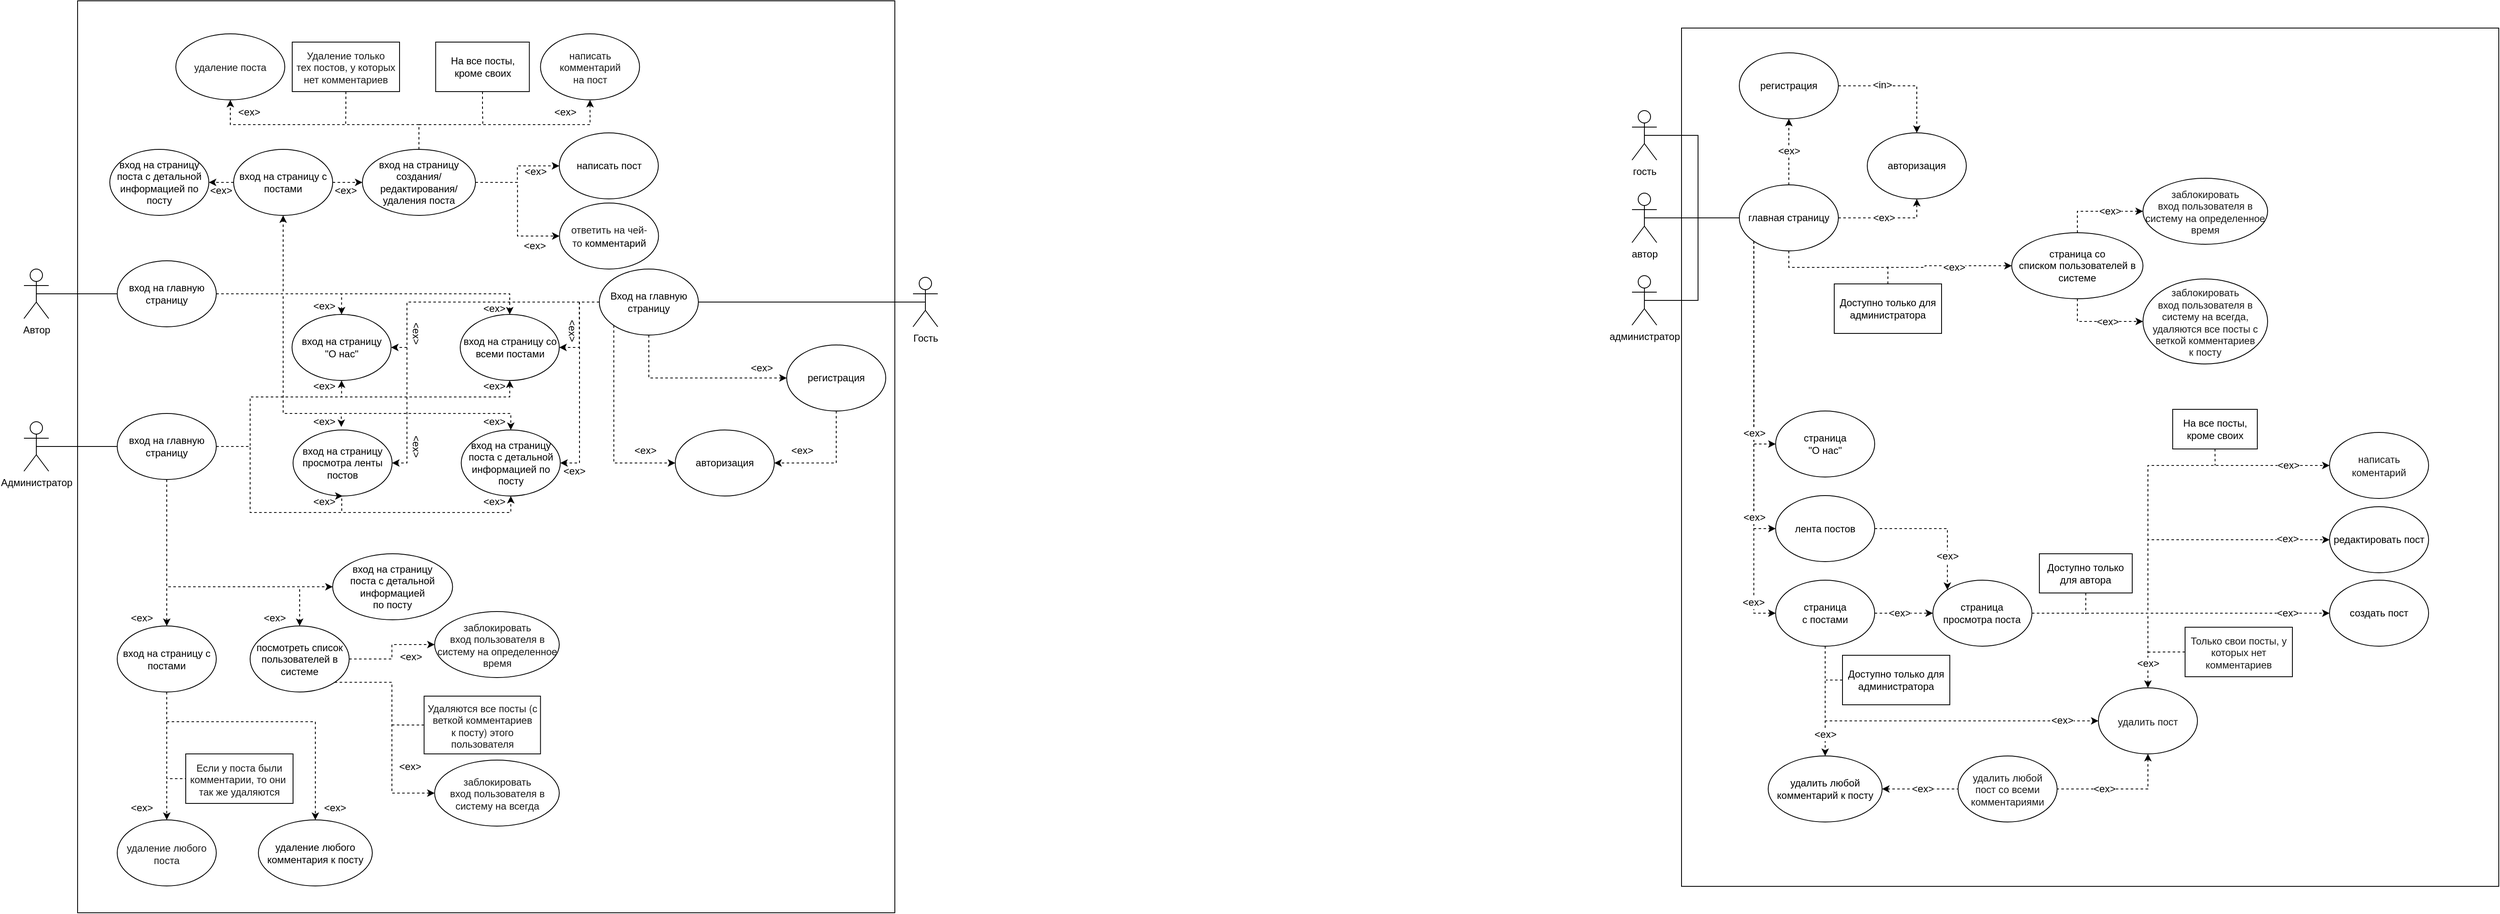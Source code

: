 <mxfile version="21.2.9" type="github">
  <diagram name="Страница 1" id="QsfnnbbEi18aQVXhpXs9">
    <mxGraphModel dx="961" dy="478" grid="1" gridSize="10" guides="1" tooltips="1" connect="1" arrows="1" fold="1" page="1" pageScale="1" pageWidth="1920" pageHeight="1200" math="0" shadow="0">
      <root>
        <mxCell id="0" />
        <mxCell id="1" parent="0" />
        <mxCell id="bs25zcE_tGcR7g0s44O_-50" style="edgeStyle=orthogonalEdgeStyle;shape=connector;rounded=0;orthogonalLoop=1;jettySize=auto;html=1;exitX=0;exitY=1;exitDx=0;exitDy=0;entryX=0;entryY=0.5;entryDx=0;entryDy=0;dashed=1;labelBackgroundColor=default;strokeColor=default;fontFamily=Helvetica;fontSize=12;fontColor=default;endArrow=classic;" parent="1" source="bs25zcE_tGcR7g0s44O_-32" target="bs25zcE_tGcR7g0s44O_-48" edge="1">
          <mxGeometry relative="1" as="geometry" />
        </mxCell>
        <mxCell id="9knSuTqsfpqkdG8Z8UKq-2" value="" style="rounded=0;whiteSpace=wrap;html=1;movable=1;resizable=1;rotatable=1;deletable=1;editable=1;locked=0;connectable=1;" parent="1" vertex="1">
          <mxGeometry x="472" y="47" width="990" height="1105" as="geometry" />
        </mxCell>
        <mxCell id="FUXBEu7J9I23XqZanYg2-21" style="edgeStyle=orthogonalEdgeStyle;shape=connector;rounded=0;orthogonalLoop=1;jettySize=auto;html=1;exitX=0.5;exitY=0.5;exitDx=0;exitDy=0;exitPerimeter=0;entryX=0;entryY=0.5;entryDx=0;entryDy=0;labelBackgroundColor=default;strokeColor=default;fontFamily=Helvetica;fontSize=12;fontColor=default;endArrow=none;fillColor=#FFFFFF;endFill=0;" parent="1" source="9knSuTqsfpqkdG8Z8UKq-14" target="FUXBEu7J9I23XqZanYg2-8" edge="1">
          <mxGeometry relative="1" as="geometry" />
        </mxCell>
        <mxCell id="9knSuTqsfpqkdG8Z8UKq-14" value="Автор" style="shape=umlActor;verticalLabelPosition=bottom;verticalAlign=top;html=1;outlineConnect=0;fillColor=#FFFFFF;fontSize=12;" parent="1" vertex="1">
          <mxGeometry x="407" y="372" width="30" height="60" as="geometry" />
        </mxCell>
        <mxCell id="FUXBEu7J9I23XqZanYg2-30" style="edgeStyle=orthogonalEdgeStyle;shape=connector;rounded=0;orthogonalLoop=1;jettySize=auto;html=1;exitX=0.5;exitY=0.5;exitDx=0;exitDy=0;exitPerimeter=0;entryX=0;entryY=0.5;entryDx=0;entryDy=0;labelBackgroundColor=default;strokeColor=default;fontFamily=Helvetica;fontSize=12;fontColor=default;endArrow=none;fillColor=#FFFFFF;endFill=0;" parent="1" source="9knSuTqsfpqkdG8Z8UKq-32" target="9knSuTqsfpqkdG8Z8UKq-86" edge="1">
          <mxGeometry relative="1" as="geometry" />
        </mxCell>
        <mxCell id="9knSuTqsfpqkdG8Z8UKq-32" value="Администратор" style="shape=umlActor;verticalLabelPosition=bottom;verticalAlign=top;html=1;outlineConnect=0;fillColor=#FFFFFF;fontSize=12;" parent="1" vertex="1">
          <mxGeometry x="407" y="557" width="30" height="60" as="geometry" />
        </mxCell>
        <mxCell id="9knSuTqsfpqkdG8Z8UKq-17" value="вход на страницу просмотра&amp;nbsp;ленты постов" style="ellipse;whiteSpace=wrap;html=1;fillColor=#FFFFFF;fontSize=12;" parent="1" vertex="1">
          <mxGeometry x="733" y="567" width="120" height="80" as="geometry" />
        </mxCell>
        <mxCell id="9knSuTqsfpqkdG8Z8UKq-20" value="написать пост" style="ellipse;whiteSpace=wrap;html=1;fillColor=#FFFFFF;fontSize=12;" parent="1" vertex="1">
          <mxGeometry x="1055.5" y="207" width="120" height="80" as="geometry" />
        </mxCell>
        <mxCell id="9knSuTqsfpqkdG8Z8UKq-21" value="&lt;div style=&quot;color: rgb(26, 26, 26); font-family: &amp;quot;YS Text&amp;quot;, &amp;quot;Helvetica Neue&amp;quot;, Helvetica, Arial, sans-serif; font-size: 12px;&quot;&gt;&lt;font style=&quot;font-size: 12px;&quot;&gt;удаление поста&lt;/font&gt;&lt;/div&gt;" style="ellipse;whiteSpace=wrap;html=1;align=center;fillColor=#FFFFFF;fontSize=12;" parent="1" vertex="1">
          <mxGeometry x="591" y="87" width="132" height="80" as="geometry" />
        </mxCell>
        <mxCell id="9knSuTqsfpqkdG8Z8UKq-23" value="&lt;div style=&quot;color: rgb(26, 26, 26); font-family: &amp;quot;YS Text&amp;quot;, &amp;quot;Helvetica Neue&amp;quot;, Helvetica, Arial, sans-serif; font-size: 12px;&quot;&gt;&lt;font style=&quot;font-size: 12px;&quot;&gt;написать комментарий на&amp;nbsp;&lt;/font&gt;&lt;span style=&quot;background-color: initial;&quot;&gt;пост&lt;/span&gt;&lt;/div&gt;" style="ellipse;whiteSpace=wrap;html=1;align=center;fillColor=#FFFFFF;fontSize=12;" parent="1" vertex="1">
          <mxGeometry x="1032.75" y="87" width="120" height="80" as="geometry" />
        </mxCell>
        <mxCell id="9knSuTqsfpqkdG8Z8UKq-40" value="удаление любого комментария к посту" style="ellipse;whiteSpace=wrap;html=1;fillColor=#FFFFFF;fontSize=12;" parent="1" vertex="1">
          <mxGeometry x="691" y="1039.5" width="138" height="80" as="geometry" />
        </mxCell>
        <mxCell id="9knSuTqsfpqkdG8Z8UKq-42" value="&lt;div style=&quot;color: rgb(26, 26, 26); font-family: &amp;quot;YS Text&amp;quot;, &amp;quot;Helvetica Neue&amp;quot;, Helvetica, Arial, sans-serif; font-size: 12px;&quot;&gt;&lt;font style=&quot;font-size: 12px;&quot;&gt;заблокировать&lt;/font&gt;&lt;/div&gt;&lt;div style=&quot;color: rgb(26, 26, 26); font-family: &amp;quot;YS Text&amp;quot;, &amp;quot;Helvetica Neue&amp;quot;, Helvetica, Arial, sans-serif; font-size: 12px;&quot;&gt;&lt;font style=&quot;font-size: 12px;&quot;&gt;вход пользователя в&lt;/font&gt;&lt;/div&gt;&lt;div style=&quot;color: rgb(26, 26, 26); font-family: &amp;quot;YS Text&amp;quot;, &amp;quot;Helvetica Neue&amp;quot;, Helvetica, Arial, sans-serif; font-size: 12px;&quot;&gt;&lt;font style=&quot;font-size: 12px;&quot;&gt;систему на определенное время&lt;/font&gt;&lt;/div&gt;" style="ellipse;whiteSpace=wrap;html=1;align=center;fillColor=#FFFFFF;fontSize=12;" parent="1" vertex="1">
          <mxGeometry x="904.5" y="787" width="151" height="80" as="geometry" />
        </mxCell>
        <mxCell id="9knSuTqsfpqkdG8Z8UKq-52" value="&lt;div style=&quot;color: rgb(26, 26, 26); font-family: &amp;quot;YS Text&amp;quot;, &amp;quot;Helvetica Neue&amp;quot;, Helvetica, Arial, sans-serif; font-size: 12px;&quot;&gt;&lt;font style=&quot;font-size: 12px;&quot;&gt;удаление любого поста&lt;/font&gt;&lt;/div&gt;" style="ellipse;whiteSpace=wrap;html=1;align=center;fillColor=#FFFFFF;fontSize=12;" parent="1" vertex="1">
          <mxGeometry x="520" y="1039.5" width="120" height="80" as="geometry" />
        </mxCell>
        <mxCell id="bs25zcE_tGcR7g0s44O_-26" style="edgeStyle=orthogonalEdgeStyle;rounded=0;orthogonalLoop=1;jettySize=auto;html=1;exitX=1;exitY=1;exitDx=0;exitDy=0;entryX=0;entryY=0.5;entryDx=0;entryDy=0;dashed=1;" parent="1" source="9knSuTqsfpqkdG8Z8UKq-65" target="FzXyHuzGWIafurGT9Yt7-82" edge="1">
          <mxGeometry relative="1" as="geometry" />
        </mxCell>
        <mxCell id="bs25zcE_tGcR7g0s44O_-27" style="edgeStyle=orthogonalEdgeStyle;shape=connector;rounded=0;orthogonalLoop=1;jettySize=auto;html=1;exitX=1;exitY=0.5;exitDx=0;exitDy=0;dashed=1;labelBackgroundColor=default;strokeColor=default;fontFamily=Helvetica;fontSize=11;fontColor=default;endArrow=classic;" parent="1" source="9knSuTqsfpqkdG8Z8UKq-65" target="9knSuTqsfpqkdG8Z8UKq-42" edge="1">
          <mxGeometry relative="1" as="geometry" />
        </mxCell>
        <mxCell id="9knSuTqsfpqkdG8Z8UKq-65" value="посмотреть список пользователей в системе" style="ellipse;whiteSpace=wrap;html=1;fillColor=#FFFFFF;fontSize=12;" parent="1" vertex="1">
          <mxGeometry x="681" y="804.5" width="120" height="80" as="geometry" />
        </mxCell>
        <mxCell id="FzXyHuzGWIafurGT9Yt7-10" style="edgeStyle=orthogonalEdgeStyle;shape=connector;rounded=0;orthogonalLoop=1;jettySize=auto;html=1;exitX=0.5;exitY=1;exitDx=0;exitDy=0;entryX=0.5;entryY=0;entryDx=0;entryDy=0;dashed=1;labelBackgroundColor=default;strokeColor=default;fontFamily=Helvetica;fontSize=12;fontColor=default;endArrow=classic;fillColor=#FFFFFF;" parent="1" source="9knSuTqsfpqkdG8Z8UKq-86" target="FUXBEu7J9I23XqZanYg2-68" edge="1">
          <mxGeometry relative="1" as="geometry" />
        </mxCell>
        <mxCell id="FzXyHuzGWIafurGT9Yt7-11" style="edgeStyle=orthogonalEdgeStyle;shape=connector;rounded=0;orthogonalLoop=1;jettySize=auto;html=1;exitX=0.5;exitY=1;exitDx=0;exitDy=0;entryX=0.5;entryY=0;entryDx=0;entryDy=0;dashed=1;labelBackgroundColor=default;strokeColor=default;fontFamily=Helvetica;fontSize=12;fontColor=default;endArrow=classic;fillColor=#FFFFFF;" parent="1" source="9knSuTqsfpqkdG8Z8UKq-86" target="9knSuTqsfpqkdG8Z8UKq-65" edge="1">
          <mxGeometry relative="1" as="geometry">
            <Array as="points">
              <mxPoint x="580" y="757" />
              <mxPoint x="741" y="757" />
            </Array>
          </mxGeometry>
        </mxCell>
        <mxCell id="FzXyHuzGWIafurGT9Yt7-142" style="edgeStyle=orthogonalEdgeStyle;shape=connector;rounded=0;orthogonalLoop=1;jettySize=auto;html=1;exitX=1;exitY=0.5;exitDx=0;exitDy=0;entryX=0.5;entryY=1;entryDx=0;entryDy=0;dashed=1;labelBackgroundColor=default;strokeColor=default;fontFamily=Helvetica;fontSize=11;fontColor=default;endArrow=classic;fillColor=#FFFFFF;" parent="1" source="9knSuTqsfpqkdG8Z8UKq-86" target="9knSuTqsfpqkdG8Z8UKq-17" edge="1">
          <mxGeometry relative="1" as="geometry">
            <Array as="points">
              <mxPoint x="681" y="587" />
              <mxPoint x="681" y="667" />
              <mxPoint x="792" y="667" />
              <mxPoint x="792" y="647" />
            </Array>
          </mxGeometry>
        </mxCell>
        <mxCell id="FzXyHuzGWIafurGT9Yt7-143" style="edgeStyle=orthogonalEdgeStyle;shape=connector;rounded=0;orthogonalLoop=1;jettySize=auto;html=1;exitX=1;exitY=0.5;exitDx=0;exitDy=0;entryX=0.5;entryY=1;entryDx=0;entryDy=0;dashed=1;labelBackgroundColor=default;strokeColor=default;fontFamily=Helvetica;fontSize=11;fontColor=default;endArrow=classic;fillColor=#FFFFFF;" parent="1" source="9knSuTqsfpqkdG8Z8UKq-86" target="FzXyHuzGWIafurGT9Yt7-128" edge="1">
          <mxGeometry relative="1" as="geometry">
            <Array as="points">
              <mxPoint x="681" y="587" />
              <mxPoint x="681" y="667" />
              <mxPoint x="997" y="667" />
            </Array>
          </mxGeometry>
        </mxCell>
        <mxCell id="FzXyHuzGWIafurGT9Yt7-144" style="edgeStyle=orthogonalEdgeStyle;shape=connector;rounded=0;orthogonalLoop=1;jettySize=auto;html=1;exitX=1;exitY=0.5;exitDx=0;exitDy=0;entryX=0.5;entryY=1;entryDx=0;entryDy=0;dashed=1;labelBackgroundColor=default;strokeColor=default;fontFamily=Helvetica;fontSize=11;fontColor=default;endArrow=classic;fillColor=#FFFFFF;" parent="1" source="9knSuTqsfpqkdG8Z8UKq-86" target="FUXBEu7J9I23XqZanYg2-40" edge="1">
          <mxGeometry relative="1" as="geometry">
            <Array as="points">
              <mxPoint x="681" y="587" />
              <mxPoint x="681" y="527" />
              <mxPoint x="792" y="527" />
            </Array>
          </mxGeometry>
        </mxCell>
        <mxCell id="FzXyHuzGWIafurGT9Yt7-147" style="edgeStyle=orthogonalEdgeStyle;shape=connector;rounded=0;orthogonalLoop=1;jettySize=auto;html=1;exitX=1;exitY=0.5;exitDx=0;exitDy=0;entryX=0.5;entryY=1;entryDx=0;entryDy=0;dashed=1;labelBackgroundColor=default;strokeColor=default;fontFamily=Helvetica;fontSize=11;fontColor=default;endArrow=classic;fillColor=#FFFFFF;" parent="1" source="9knSuTqsfpqkdG8Z8UKq-86" target="FzXyHuzGWIafurGT9Yt7-127" edge="1">
          <mxGeometry relative="1" as="geometry">
            <Array as="points">
              <mxPoint x="681" y="587" />
              <mxPoint x="681" y="527" />
              <mxPoint x="996" y="527" />
            </Array>
          </mxGeometry>
        </mxCell>
        <mxCell id="MDJGyWejuXlyCO4FLL5y-1" style="edgeStyle=orthogonalEdgeStyle;rounded=0;orthogonalLoop=1;jettySize=auto;html=1;exitX=0.5;exitY=1;exitDx=0;exitDy=0;entryX=0;entryY=0.5;entryDx=0;entryDy=0;dashed=1;fillColor=#FFFFFF;" parent="1" source="9knSuTqsfpqkdG8Z8UKq-86" target="FzXyHuzGWIafurGT9Yt7-109" edge="1">
          <mxGeometry relative="1" as="geometry" />
        </mxCell>
        <mxCell id="9knSuTqsfpqkdG8Z8UKq-86" value="вход на главную страницу" style="ellipse;whiteSpace=wrap;html=1;fillColor=#FFFFFF;fontSize=12;" parent="1" vertex="1">
          <mxGeometry x="520" y="547" width="120" height="80" as="geometry" />
        </mxCell>
        <mxCell id="FzXyHuzGWIafurGT9Yt7-4" style="edgeStyle=orthogonalEdgeStyle;rounded=0;orthogonalLoop=1;jettySize=auto;html=1;exitX=1;exitY=0.5;exitDx=0;exitDy=0;dashed=1;entryX=0.5;entryY=1;entryDx=0;entryDy=0;fontSize=12;fillColor=#FFFFFF;" parent="1" source="FUXBEu7J9I23XqZanYg2-8" target="FUXBEu7J9I23XqZanYg2-63" edge="1">
          <mxGeometry relative="1" as="geometry" />
        </mxCell>
        <mxCell id="FzXyHuzGWIafurGT9Yt7-148" style="edgeStyle=orthogonalEdgeStyle;shape=connector;rounded=0;orthogonalLoop=1;jettySize=auto;html=1;exitX=1;exitY=0.5;exitDx=0;exitDy=0;entryX=0.487;entryY=-0.046;entryDx=0;entryDy=0;entryPerimeter=0;dashed=1;labelBackgroundColor=default;strokeColor=default;fontFamily=Helvetica;fontSize=11;fontColor=default;endArrow=classic;fillColor=#FFFFFF;" parent="1" source="FUXBEu7J9I23XqZanYg2-8" target="9knSuTqsfpqkdG8Z8UKq-17" edge="1">
          <mxGeometry relative="1" as="geometry">
            <Array as="points">
              <mxPoint x="721" y="402" />
              <mxPoint x="721" y="547" />
              <mxPoint x="791" y="547" />
            </Array>
          </mxGeometry>
        </mxCell>
        <mxCell id="FzXyHuzGWIafurGT9Yt7-149" style="edgeStyle=orthogonalEdgeStyle;shape=connector;rounded=0;orthogonalLoop=1;jettySize=auto;html=1;exitX=1;exitY=0.5;exitDx=0;exitDy=0;entryX=0.5;entryY=0;entryDx=0;entryDy=0;dashed=1;labelBackgroundColor=default;strokeColor=default;fontFamily=Helvetica;fontSize=11;fontColor=default;endArrow=classic;fillColor=#FFFFFF;" parent="1" source="FUXBEu7J9I23XqZanYg2-8" target="FzXyHuzGWIafurGT9Yt7-128" edge="1">
          <mxGeometry relative="1" as="geometry">
            <Array as="points">
              <mxPoint x="721" y="402" />
              <mxPoint x="721" y="547" />
              <mxPoint x="997" y="547" />
            </Array>
          </mxGeometry>
        </mxCell>
        <mxCell id="FzXyHuzGWIafurGT9Yt7-150" style="edgeStyle=orthogonalEdgeStyle;shape=connector;rounded=0;orthogonalLoop=1;jettySize=auto;html=1;exitX=1;exitY=0.5;exitDx=0;exitDy=0;entryX=0.5;entryY=0;entryDx=0;entryDy=0;dashed=1;labelBackgroundColor=default;strokeColor=default;fontFamily=Helvetica;fontSize=11;fontColor=default;endArrow=classic;fillColor=#FFFFFF;" parent="1" source="FUXBEu7J9I23XqZanYg2-8" target="FUXBEu7J9I23XqZanYg2-40" edge="1">
          <mxGeometry relative="1" as="geometry" />
        </mxCell>
        <mxCell id="FzXyHuzGWIafurGT9Yt7-151" style="edgeStyle=orthogonalEdgeStyle;shape=connector;rounded=0;orthogonalLoop=1;jettySize=auto;html=1;exitX=1;exitY=0.5;exitDx=0;exitDy=0;entryX=0.5;entryY=0;entryDx=0;entryDy=0;dashed=1;labelBackgroundColor=default;strokeColor=default;fontFamily=Helvetica;fontSize=11;fontColor=default;endArrow=classic;fillColor=#FFFFFF;" parent="1" source="FUXBEu7J9I23XqZanYg2-8" target="FzXyHuzGWIafurGT9Yt7-127" edge="1">
          <mxGeometry relative="1" as="geometry" />
        </mxCell>
        <mxCell id="FUXBEu7J9I23XqZanYg2-8" value="вход на главную страницу" style="ellipse;whiteSpace=wrap;html=1;fillColor=#FFFFFF;fontSize=12;" parent="1" vertex="1">
          <mxGeometry x="520" y="362" width="120" height="80" as="geometry" />
        </mxCell>
        <mxCell id="FUXBEu7J9I23XqZanYg2-40" value="&lt;font style=&quot;font-size: 12px;&quot;&gt;вход на страницу&lt;br style=&quot;font-size: 12px;&quot;&gt;&quot;О нас&quot;&lt;/font&gt;" style="ellipse;whiteSpace=wrap;html=1;fontFamily=Helvetica;fontSize=12;fontColor=default;fillColor=#FFFFFF;" parent="1" vertex="1">
          <mxGeometry x="731.75" y="427" width="120" height="80" as="geometry" />
        </mxCell>
        <mxCell id="FUXBEu7J9I23XqZanYg2-62" style="edgeStyle=orthogonalEdgeStyle;shape=connector;rounded=0;orthogonalLoop=1;jettySize=auto;html=1;exitX=0.5;exitY=0.5;exitDx=0;exitDy=0;exitPerimeter=0;entryX=1;entryY=0.5;entryDx=0;entryDy=0;labelBackgroundColor=default;strokeColor=default;fontFamily=Helvetica;fontSize=12;fontColor=default;endArrow=none;endFill=0;fillColor=#FFFFFF;" parent="1" source="9knSuTqsfpqkdG8Z8UKq-1" target="9knSuTqsfpqkdG8Z8UKq-85" edge="1">
          <mxGeometry relative="1" as="geometry" />
        </mxCell>
        <mxCell id="9knSuTqsfpqkdG8Z8UKq-1" value="Гость" style="shape=umlActor;verticalLabelPosition=bottom;verticalAlign=top;html=1;outlineConnect=0;fillColor=#FFFFFF;fontSize=12;" parent="1" vertex="1">
          <mxGeometry x="1484" y="382" width="30" height="60" as="geometry" />
        </mxCell>
        <mxCell id="FzXyHuzGWIafurGT9Yt7-95" style="edgeStyle=orthogonalEdgeStyle;shape=connector;rounded=0;orthogonalLoop=1;jettySize=auto;html=1;exitX=0.5;exitY=1;exitDx=0;exitDy=0;entryX=1;entryY=0.5;entryDx=0;entryDy=0;dashed=1;labelBackgroundColor=default;strokeColor=default;fontFamily=Helvetica;fontSize=12;fontColor=default;endArrow=classic;fillColor=#FFFFFF;" parent="1" source="9knSuTqsfpqkdG8Z8UKq-10" target="9knSuTqsfpqkdG8Z8UKq-11" edge="1">
          <mxGeometry relative="1" as="geometry" />
        </mxCell>
        <mxCell id="9knSuTqsfpqkdG8Z8UKq-10" value="регистрация" style="ellipse;whiteSpace=wrap;html=1;fillColor=#FFFFFF;fontSize=12;" parent="1" vertex="1">
          <mxGeometry x="1331" y="464" width="120" height="80" as="geometry" />
        </mxCell>
        <mxCell id="9knSuTqsfpqkdG8Z8UKq-11" value="авторизация" style="ellipse;whiteSpace=wrap;html=1;fillColor=#FFFFFF;fontSize=12;" parent="1" vertex="1">
          <mxGeometry x="1196" y="567" width="120" height="80" as="geometry" />
        </mxCell>
        <mxCell id="FzXyHuzGWIafurGT9Yt7-94" style="edgeStyle=orthogonalEdgeStyle;shape=connector;rounded=0;orthogonalLoop=1;jettySize=auto;html=1;exitX=0.5;exitY=1;exitDx=0;exitDy=0;entryX=0;entryY=0.5;entryDx=0;entryDy=0;dashed=1;labelBackgroundColor=default;strokeColor=default;fontFamily=Helvetica;fontSize=12;fontColor=default;endArrow=classic;fillColor=#FFFFFF;" parent="1" source="9knSuTqsfpqkdG8Z8UKq-85" target="9knSuTqsfpqkdG8Z8UKq-10" edge="1">
          <mxGeometry relative="1" as="geometry" />
        </mxCell>
        <mxCell id="FzXyHuzGWIafurGT9Yt7-96" style="edgeStyle=orthogonalEdgeStyle;shape=connector;rounded=0;orthogonalLoop=1;jettySize=auto;html=1;exitX=0;exitY=1;exitDx=0;exitDy=0;entryX=0;entryY=0.5;entryDx=0;entryDy=0;dashed=1;labelBackgroundColor=default;strokeColor=default;fontFamily=Helvetica;fontSize=12;fontColor=default;endArrow=classic;fillColor=#FFFFFF;" parent="1" source="9knSuTqsfpqkdG8Z8UKq-85" target="9knSuTqsfpqkdG8Z8UKq-11" edge="1">
          <mxGeometry relative="1" as="geometry" />
        </mxCell>
        <mxCell id="FzXyHuzGWIafurGT9Yt7-158" style="edgeStyle=orthogonalEdgeStyle;shape=connector;rounded=0;orthogonalLoop=1;jettySize=auto;html=1;exitX=0;exitY=0.5;exitDx=0;exitDy=0;entryX=1;entryY=0.5;entryDx=0;entryDy=0;dashed=1;labelBackgroundColor=default;strokeColor=default;fontFamily=Helvetica;fontSize=11;fontColor=default;endArrow=classic;fillColor=#FFFFFF;" parent="1" source="9knSuTqsfpqkdG8Z8UKq-85" target="FUXBEu7J9I23XqZanYg2-40" edge="1">
          <mxGeometry relative="1" as="geometry">
            <Array as="points">
              <mxPoint x="871" y="412" />
              <mxPoint x="871" y="467" />
            </Array>
          </mxGeometry>
        </mxCell>
        <mxCell id="FzXyHuzGWIafurGT9Yt7-159" style="edgeStyle=orthogonalEdgeStyle;shape=connector;rounded=0;orthogonalLoop=1;jettySize=auto;html=1;exitX=0;exitY=0.5;exitDx=0;exitDy=0;entryX=1;entryY=0.5;entryDx=0;entryDy=0;dashed=1;labelBackgroundColor=default;strokeColor=default;fontFamily=Helvetica;fontSize=11;fontColor=default;endArrow=classic;fillColor=#FFFFFF;" parent="1" source="9knSuTqsfpqkdG8Z8UKq-85" target="9knSuTqsfpqkdG8Z8UKq-17" edge="1">
          <mxGeometry relative="1" as="geometry">
            <Array as="points">
              <mxPoint x="871" y="412" />
              <mxPoint x="871" y="607" />
            </Array>
          </mxGeometry>
        </mxCell>
        <mxCell id="FzXyHuzGWIafurGT9Yt7-160" style="edgeStyle=orthogonalEdgeStyle;shape=connector;rounded=0;orthogonalLoop=1;jettySize=auto;html=1;exitX=0;exitY=0.5;exitDx=0;exitDy=0;entryX=1;entryY=0.5;entryDx=0;entryDy=0;dashed=1;labelBackgroundColor=default;strokeColor=default;fontFamily=Helvetica;fontSize=11;fontColor=default;endArrow=classic;fillColor=#FFFFFF;" parent="1" source="9knSuTqsfpqkdG8Z8UKq-85" target="FzXyHuzGWIafurGT9Yt7-127" edge="1">
          <mxGeometry relative="1" as="geometry" />
        </mxCell>
        <mxCell id="FzXyHuzGWIafurGT9Yt7-161" style="edgeStyle=orthogonalEdgeStyle;shape=connector;rounded=0;orthogonalLoop=1;jettySize=auto;html=1;exitX=0;exitY=0.5;exitDx=0;exitDy=0;entryX=1;entryY=0.5;entryDx=0;entryDy=0;dashed=1;labelBackgroundColor=default;strokeColor=default;fontFamily=Helvetica;fontSize=11;fontColor=default;endArrow=classic;fillColor=#FFFFFF;" parent="1" source="9knSuTqsfpqkdG8Z8UKq-85" target="FzXyHuzGWIafurGT9Yt7-128" edge="1">
          <mxGeometry relative="1" as="geometry">
            <Array as="points">
              <mxPoint x="1080" y="412" />
              <mxPoint x="1080" y="607" />
            </Array>
          </mxGeometry>
        </mxCell>
        <mxCell id="9knSuTqsfpqkdG8Z8UKq-85" value="Вход на главную страницу" style="ellipse;whiteSpace=wrap;html=1;fillColor=#FFFFFF;fontSize=12;" parent="1" vertex="1">
          <mxGeometry x="1104" y="372" width="120" height="80" as="geometry" />
        </mxCell>
        <mxCell id="FzXyHuzGWIafurGT9Yt7-112" style="edgeStyle=orthogonalEdgeStyle;shape=connector;rounded=0;orthogonalLoop=1;jettySize=auto;html=1;exitX=1;exitY=0.5;exitDx=0;exitDy=0;entryX=0;entryY=0.5;entryDx=0;entryDy=0;dashed=1;labelBackgroundColor=default;strokeColor=default;fontFamily=Helvetica;fontSize=11;fontColor=default;endArrow=classic;fillColor=#FFFFFF;" parent="1" source="FUXBEu7J9I23XqZanYg2-63" target="FUXBEu7J9I23XqZanYg2-81" edge="1">
          <mxGeometry relative="1" as="geometry" />
        </mxCell>
        <mxCell id="FzXyHuzGWIafurGT9Yt7-113" style="edgeStyle=orthogonalEdgeStyle;shape=connector;rounded=0;orthogonalLoop=1;jettySize=auto;html=1;exitX=0;exitY=0.5;exitDx=0;exitDy=0;entryX=1;entryY=0.5;entryDx=0;entryDy=0;dashed=1;labelBackgroundColor=default;strokeColor=default;fontFamily=Helvetica;fontSize=11;fontColor=default;endArrow=classic;fillColor=#FFFFFF;" parent="1" source="FUXBEu7J9I23XqZanYg2-63" target="FzXyHuzGWIafurGT9Yt7-111" edge="1">
          <mxGeometry relative="1" as="geometry" />
        </mxCell>
        <mxCell id="FUXBEu7J9I23XqZanYg2-63" value="&lt;font style=&quot;font-size: 12px;&quot;&gt;вход на страницу с постами&lt;/font&gt;" style="ellipse;whiteSpace=wrap;html=1;fontFamily=Helvetica;fontSize=12;fontColor=default;fillColor=#FFFFFF;" parent="1" vertex="1">
          <mxGeometry x="661" y="227" width="120" height="80" as="geometry" />
        </mxCell>
        <mxCell id="FUXBEu7J9I23XqZanYg2-75" style="edgeStyle=orthogonalEdgeStyle;shape=connector;rounded=0;orthogonalLoop=1;jettySize=auto;html=1;exitX=0.5;exitY=1;exitDx=0;exitDy=0;entryX=0.5;entryY=0;entryDx=0;entryDy=0;dashed=1;labelBackgroundColor=default;strokeColor=default;fontFamily=Helvetica;fontSize=12;fontColor=default;endArrow=classic;fillColor=#FFFFFF;" parent="1" source="FUXBEu7J9I23XqZanYg2-68" target="9knSuTqsfpqkdG8Z8UKq-52" edge="1">
          <mxGeometry relative="1" as="geometry" />
        </mxCell>
        <mxCell id="FUXBEu7J9I23XqZanYg2-150" style="edgeStyle=orthogonalEdgeStyle;shape=connector;rounded=0;orthogonalLoop=1;jettySize=auto;html=1;exitX=0.5;exitY=1;exitDx=0;exitDy=0;entryX=0.5;entryY=0;entryDx=0;entryDy=0;dashed=1;labelBackgroundColor=default;strokeColor=default;fontFamily=Helvetica;fontSize=12;fontColor=default;endArrow=classic;fillColor=#FFFFFF;" parent="1" source="FUXBEu7J9I23XqZanYg2-68" target="9knSuTqsfpqkdG8Z8UKq-40" edge="1">
          <mxGeometry relative="1" as="geometry">
            <Array as="points">
              <mxPoint x="588" y="920.5" />
              <mxPoint x="799" y="920.5" />
            </Array>
          </mxGeometry>
        </mxCell>
        <mxCell id="FUXBEu7J9I23XqZanYg2-68" value="вход на страницу с постами" style="ellipse;whiteSpace=wrap;html=1;fontFamily=Helvetica;fontSize=12;fontColor=default;fillColor=#FFFFFF;" parent="1" vertex="1">
          <mxGeometry x="520" y="804.5" width="120" height="80" as="geometry" />
        </mxCell>
        <mxCell id="FzXyHuzGWIafurGT9Yt7-114" style="edgeStyle=orthogonalEdgeStyle;shape=connector;rounded=0;orthogonalLoop=1;jettySize=auto;html=1;exitX=0.5;exitY=0;exitDx=0;exitDy=0;entryX=0.5;entryY=1;entryDx=0;entryDy=0;dashed=1;labelBackgroundColor=default;strokeColor=default;fontFamily=Helvetica;fontSize=11;fontColor=default;endArrow=classic;fillColor=#FFFFFF;" parent="1" source="FUXBEu7J9I23XqZanYg2-81" target="9knSuTqsfpqkdG8Z8UKq-21" edge="1">
          <mxGeometry relative="1" as="geometry" />
        </mxCell>
        <mxCell id="FzXyHuzGWIafurGT9Yt7-115" style="edgeStyle=orthogonalEdgeStyle;shape=connector;rounded=0;orthogonalLoop=1;jettySize=auto;html=1;exitX=0.5;exitY=0;exitDx=0;exitDy=0;entryX=0.5;entryY=1;entryDx=0;entryDy=0;dashed=1;labelBackgroundColor=default;strokeColor=default;fontFamily=Helvetica;fontSize=11;fontColor=default;endArrow=classic;fillColor=#FFFFFF;" parent="1" source="FUXBEu7J9I23XqZanYg2-81" target="9knSuTqsfpqkdG8Z8UKq-23" edge="1">
          <mxGeometry relative="1" as="geometry" />
        </mxCell>
        <mxCell id="FzXyHuzGWIafurGT9Yt7-120" style="edgeStyle=orthogonalEdgeStyle;shape=connector;rounded=0;orthogonalLoop=1;jettySize=auto;html=1;exitX=1;exitY=0.5;exitDx=0;exitDy=0;entryX=0;entryY=0.5;entryDx=0;entryDy=0;dashed=1;labelBackgroundColor=default;strokeColor=default;fontFamily=Helvetica;fontSize=11;fontColor=default;endArrow=classic;fillColor=#FFFFFF;" parent="1" source="FUXBEu7J9I23XqZanYg2-81" target="9knSuTqsfpqkdG8Z8UKq-20" edge="1">
          <mxGeometry relative="1" as="geometry" />
        </mxCell>
        <mxCell id="FzXyHuzGWIafurGT9Yt7-121" style="edgeStyle=orthogonalEdgeStyle;shape=connector;rounded=0;orthogonalLoop=1;jettySize=auto;html=1;exitX=1;exitY=0.5;exitDx=0;exitDy=0;entryX=0;entryY=0.5;entryDx=0;entryDy=0;dashed=1;labelBackgroundColor=default;strokeColor=default;fontFamily=Helvetica;fontSize=11;fontColor=default;endArrow=classic;fillColor=#FFFFFF;" parent="1" source="FUXBEu7J9I23XqZanYg2-81" target="FzXyHuzGWIafurGT9Yt7-70" edge="1">
          <mxGeometry relative="1" as="geometry" />
        </mxCell>
        <mxCell id="FUXBEu7J9I23XqZanYg2-81" value="&lt;font style=&quot;font-size: 12px;&quot;&gt;вход на страницу создания/редактирования/удаления поста&lt;/font&gt;" style="ellipse;whiteSpace=wrap;html=1;fontFamily=Helvetica;fontSize=12;fontColor=default;fillColor=#FFFFFF;" parent="1" vertex="1">
          <mxGeometry x="817" y="227" width="137" height="80" as="geometry" />
        </mxCell>
        <mxCell id="FzXyHuzGWIafurGT9Yt7-122" style="edgeStyle=orthogonalEdgeStyle;shape=connector;rounded=0;orthogonalLoop=1;jettySize=auto;html=1;exitX=0.5;exitY=1;exitDx=0;exitDy=0;dashed=1;labelBackgroundColor=default;strokeColor=default;fontFamily=Helvetica;fontSize=11;fontColor=default;endArrow=none;endFill=0;fillColor=#FFFFFF;" parent="1" source="FUXBEu7J9I23XqZanYg2-119" edge="1">
          <mxGeometry relative="1" as="geometry">
            <mxPoint x="796.716" y="197" as="targetPoint" />
          </mxGeometry>
        </mxCell>
        <mxCell id="FUXBEu7J9I23XqZanYg2-119" value="&lt;div style=&quot;border-color: var(--border-color); font-size: 12px; color: rgb(26, 26, 26); font-family: &amp;quot;YS Text&amp;quot;, &amp;quot;Helvetica Neue&amp;quot;, Helvetica, Arial, sans-serif;&quot;&gt;&lt;font style=&quot;border-color: var(--border-color); font-size: 12px;&quot;&gt;Удаление только&lt;/font&gt;&lt;/div&gt;&lt;div style=&quot;border-color: var(--border-color); font-size: 12px; color: rgb(26, 26, 26); font-family: &amp;quot;YS Text&amp;quot;, &amp;quot;Helvetica Neue&amp;quot;, Helvetica, Arial, sans-serif;&quot;&gt;&lt;font style=&quot;border-color: var(--border-color); font-size: 12px;&quot;&gt;тех постов, у которых нет комментариев&lt;/font&gt;&lt;/div&gt;" style="rounded=0;whiteSpace=wrap;html=1;fontFamily=Helvetica;fontSize=12;fontColor=default;fillColor=#FFFFFF;" parent="1" vertex="1">
          <mxGeometry x="732" y="97" width="130" height="60" as="geometry" />
        </mxCell>
        <mxCell id="FzXyHuzGWIafurGT9Yt7-123" style="edgeStyle=orthogonalEdgeStyle;shape=connector;rounded=0;orthogonalLoop=1;jettySize=auto;html=1;exitX=0.5;exitY=1;exitDx=0;exitDy=0;dashed=1;labelBackgroundColor=default;strokeColor=default;fontFamily=Helvetica;fontSize=11;fontColor=default;endArrow=none;endFill=0;fillColor=#FFFFFF;" parent="1" source="FUXBEu7J9I23XqZanYg2-121" edge="1">
          <mxGeometry relative="1" as="geometry">
            <mxPoint x="962.87" y="197" as="targetPoint" />
          </mxGeometry>
        </mxCell>
        <mxCell id="FUXBEu7J9I23XqZanYg2-121" value="&lt;font style=&quot;font-size: 12px;&quot;&gt;На все посты, кроме своих&lt;/font&gt;" style="rounded=0;whiteSpace=wrap;html=1;fontFamily=Helvetica;fontSize=12;fontColor=default;fillColor=#FFFFFF;" parent="1" vertex="1">
          <mxGeometry x="905.75" y="97" width="113.5" height="60" as="geometry" />
        </mxCell>
        <mxCell id="FzXyHuzGWIafurGT9Yt7-108" style="edgeStyle=orthogonalEdgeStyle;shape=connector;rounded=0;orthogonalLoop=1;jettySize=auto;html=1;exitX=0;exitY=0.5;exitDx=0;exitDy=0;dashed=1;labelBackgroundColor=default;strokeColor=default;fontFamily=Helvetica;fontSize=11;fontColor=default;endArrow=none;endFill=0;fillColor=#FFFFFF;" parent="1" source="FUXBEu7J9I23XqZanYg2-125" edge="1">
          <mxGeometry relative="1" as="geometry">
            <mxPoint x="850.75" y="924.389" as="targetPoint" />
          </mxGeometry>
        </mxCell>
        <mxCell id="FUXBEu7J9I23XqZanYg2-125" value="&lt;div style=&quot;border-color: var(--border-color); font-size: 12px; color: rgb(26, 26, 26); font-family: &amp;quot;YS Text&amp;quot;, &amp;quot;Helvetica Neue&amp;quot;, Helvetica, Arial, sans-serif;&quot;&gt;&lt;font style=&quot;border-color: var(--border-color); font-size: 12px;&quot;&gt;У&lt;/font&gt;&lt;font style=&quot;background-color: initial; border-color: var(--border-color); font-size: 12px;&quot;&gt;даляются все посты&amp;nbsp;&lt;/font&gt;&lt;span style=&quot;background-color: initial; font-size: 12px;&quot;&gt;(с веткой комментариев&lt;/span&gt;&lt;/div&gt;&lt;div style=&quot;border-color: var(--border-color); font-size: 12px; color: rgb(26, 26, 26); font-family: &amp;quot;YS Text&amp;quot;, &amp;quot;Helvetica Neue&amp;quot;, Helvetica, Arial, sans-serif;&quot;&gt;&lt;span style=&quot;border-color: var(--border-color); background-color: initial; font-size: 12px;&quot;&gt;к посту) этого пользователя&lt;/span&gt;&lt;/div&gt;" style="rounded=0;whiteSpace=wrap;html=1;fontFamily=Helvetica;fontSize=12;fontColor=default;fillColor=#FFFFFF;" parent="1" vertex="1">
          <mxGeometry x="891.75" y="889.5" width="141" height="70" as="geometry" />
        </mxCell>
        <mxCell id="FUXBEu7J9I23XqZanYg2-147" style="edgeStyle=orthogonalEdgeStyle;shape=connector;rounded=0;orthogonalLoop=1;jettySize=auto;html=1;dashed=1;labelBackgroundColor=default;strokeColor=default;fontFamily=Helvetica;fontSize=12;fontColor=default;endArrow=none;endFill=0;fillColor=#FFFFFF;" parent="1" edge="1">
          <mxGeometry relative="1" as="geometry">
            <mxPoint x="580" y="989.5" as="targetPoint" />
            <mxPoint x="617" y="989.5" as="sourcePoint" />
          </mxGeometry>
        </mxCell>
        <mxCell id="FUXBEu7J9I23XqZanYg2-146" value="&lt;div style=&quot;border-color: var(--border-color); font-size: 12px; color: rgb(26, 26, 26); font-family: &amp;quot;YS Text&amp;quot;, &amp;quot;Helvetica Neue&amp;quot;, Helvetica, Arial, sans-serif;&quot;&gt;&lt;font style=&quot;border-color: var(--border-color); font-size: 12px;&quot;&gt;Если у поста были комментарии, то они&amp;nbsp;&lt;/font&gt;&lt;/div&gt;&lt;div style=&quot;border-color: var(--border-color); font-size: 12px; color: rgb(26, 26, 26); font-family: &amp;quot;YS Text&amp;quot;, &amp;quot;Helvetica Neue&amp;quot;, Helvetica, Arial, sans-serif;&quot;&gt;&lt;font style=&quot;border-color: var(--border-color); font-size: 12px;&quot;&gt;так&amp;nbsp;&lt;/font&gt;же&amp;nbsp;&lt;span style=&quot;border-color: var(--border-color); background-color: initial; font-size: 12px;&quot;&gt;удаляются&lt;/span&gt;&lt;/div&gt;" style="rounded=0;whiteSpace=wrap;html=1;fontFamily=Helvetica;fontSize=12;fontColor=default;fillColor=#FFFFFF;" parent="1" vertex="1">
          <mxGeometry x="603" y="959.5" width="130" height="60" as="geometry" />
        </mxCell>
        <mxCell id="FzXyHuzGWIafurGT9Yt7-57" value="&amp;lt;ex&amp;gt;" style="text;html=1;strokeColor=none;fillColor=none;align=center;verticalAlign=middle;whiteSpace=wrap;rounded=0;fontSize=12;fontFamily=Helvetica;fontColor=default;" parent="1" vertex="1">
          <mxGeometry x="754" y="1009.5" width="60" height="30" as="geometry" />
        </mxCell>
        <mxCell id="FzXyHuzGWIafurGT9Yt7-58" value="&amp;lt;ex&amp;gt;" style="text;html=1;strokeColor=none;fillColor=none;align=center;verticalAlign=middle;whiteSpace=wrap;rounded=0;fontSize=12;fontFamily=Helvetica;fontColor=default;" parent="1" vertex="1">
          <mxGeometry x="520" y="1009.5" width="60" height="30" as="geometry" />
        </mxCell>
        <mxCell id="FzXyHuzGWIafurGT9Yt7-59" value="&amp;lt;ex&amp;gt;" style="text;html=1;strokeColor=none;fillColor=none;align=center;verticalAlign=middle;whiteSpace=wrap;rounded=0;fontSize=12;fontFamily=Helvetica;fontColor=default;" parent="1" vertex="1">
          <mxGeometry x="520" y="779.5" width="60" height="30" as="geometry" />
        </mxCell>
        <mxCell id="FzXyHuzGWIafurGT9Yt7-60" value="&amp;lt;ex&amp;gt;" style="text;html=1;strokeColor=none;fillColor=none;align=center;verticalAlign=middle;whiteSpace=wrap;rounded=0;fontSize=12;fontFamily=Helvetica;fontColor=default;" parent="1" vertex="1">
          <mxGeometry x="681" y="779.5" width="60" height="30" as="geometry" />
        </mxCell>
        <mxCell id="FzXyHuzGWIafurGT9Yt7-70" value="&lt;font style=&quot;border-color: var(--border-color); color: rgb(26, 26, 26); font-family: &amp;quot;YS Text&amp;quot;, &amp;quot;Helvetica Neue&amp;quot;, Helvetica, Arial, sans-serif; font-size: 12px;&quot;&gt;ответить на чей-то&amp;nbsp;&lt;/font&gt;комментарий" style="ellipse;whiteSpace=wrap;html=1;fontFamily=Helvetica;fontSize=12;fontColor=default;fillColor=#FFFFFF;" parent="1" vertex="1">
          <mxGeometry x="1055.75" y="292" width="120" height="80" as="geometry" />
        </mxCell>
        <mxCell id="FzXyHuzGWIafurGT9Yt7-82" value="&lt;div style=&quot;color: rgb(26, 26, 26); font-family: &amp;quot;YS Text&amp;quot;, &amp;quot;Helvetica Neue&amp;quot;, Helvetica, Arial, sans-serif; font-size: 12px;&quot;&gt;&lt;font style=&quot;font-size: 12px;&quot;&gt;заблокировать&lt;/font&gt;&lt;/div&gt;&lt;div style=&quot;color: rgb(26, 26, 26); font-family: &amp;quot;YS Text&amp;quot;, &amp;quot;Helvetica Neue&amp;quot;, Helvetica, Arial, sans-serif; font-size: 12px;&quot;&gt;&lt;font style=&quot;font-size: 12px;&quot;&gt;вход пользователя в&lt;/font&gt;&lt;/div&gt;&lt;div style=&quot;color: rgb(26, 26, 26); font-family: &amp;quot;YS Text&amp;quot;, &amp;quot;Helvetica Neue&amp;quot;, Helvetica, Arial, sans-serif; font-size: 12px;&quot;&gt;&lt;font style=&quot;font-size: 12px;&quot;&gt;систему на всегда&lt;/font&gt;&lt;/div&gt;" style="ellipse;whiteSpace=wrap;html=1;align=center;fillColor=#FFFFFF;fontSize=12;" parent="1" vertex="1">
          <mxGeometry x="904.5" y="967" width="151" height="80" as="geometry" />
        </mxCell>
        <mxCell id="FzXyHuzGWIafurGT9Yt7-109" value="&lt;font style=&quot;font-size: 12px;&quot;&gt;вход на страницу&lt;br&gt;поста с детальной информацией&lt;br&gt;по посту&lt;/font&gt;" style="ellipse;whiteSpace=wrap;html=1;fontFamily=Helvetica;fontSize=11;fontColor=default;fillColor=#FFFFFF;" parent="1" vertex="1">
          <mxGeometry x="781" y="717" width="145.25" height="80" as="geometry" />
        </mxCell>
        <mxCell id="FzXyHuzGWIafurGT9Yt7-111" value="вход на страницу поста с детальной информацией по посту" style="ellipse;whiteSpace=wrap;html=1;fontFamily=Helvetica;fontSize=12;fontColor=default;fillColor=#FFFFFF;" parent="1" vertex="1">
          <mxGeometry x="511" y="227" width="120" height="80" as="geometry" />
        </mxCell>
        <mxCell id="FzXyHuzGWIafurGT9Yt7-127" value="&lt;font style=&quot;font-size: 12px;&quot;&gt;вход на страницу со всеми постами&lt;/font&gt;" style="ellipse;whiteSpace=wrap;html=1;fontFamily=Helvetica;fontSize=11;fontColor=default;fillColor=#FFFFFF;" parent="1" vertex="1">
          <mxGeometry x="935.5" y="427" width="120" height="80" as="geometry" />
        </mxCell>
        <mxCell id="FzXyHuzGWIafurGT9Yt7-128" value="&lt;font style=&quot;font-size: 12px;&quot;&gt;вход на страницу поста с детальной информацией по посту&lt;/font&gt;" style="ellipse;whiteSpace=wrap;html=1;fontFamily=Helvetica;fontSize=11;fontColor=default;fillColor=#FFFFFF;" parent="1" vertex="1">
          <mxGeometry x="936.75" y="567" width="120" height="80" as="geometry" />
        </mxCell>
        <mxCell id="bs25zcE_tGcR7g0s44O_-1" value="&amp;lt;ex&amp;gt;" style="text;html=1;strokeColor=none;fillColor=none;align=center;verticalAlign=middle;whiteSpace=wrap;rounded=0;fontSize=12;fontFamily=Helvetica;fontColor=default;" parent="1" vertex="1">
          <mxGeometry x="844.5" y="959.5" width="60" height="30" as="geometry" />
        </mxCell>
        <mxCell id="bs25zcE_tGcR7g0s44O_-2" value="&amp;lt;ex&amp;gt;" style="text;html=1;strokeColor=none;fillColor=none;align=center;verticalAlign=middle;whiteSpace=wrap;rounded=0;fontSize=12;fontFamily=Helvetica;fontColor=default;" parent="1" vertex="1">
          <mxGeometry x="845.75" y="827" width="60" height="30" as="geometry" />
        </mxCell>
        <mxCell id="bs25zcE_tGcR7g0s44O_-4" value="&amp;lt;ex&amp;gt;" style="text;html=1;strokeColor=none;fillColor=none;align=center;verticalAlign=middle;whiteSpace=wrap;rounded=0;fontSize=12;fontFamily=Helvetica;fontColor=default;" parent="1" vertex="1">
          <mxGeometry x="741" y="639" width="60" height="30" as="geometry" />
        </mxCell>
        <mxCell id="bs25zcE_tGcR7g0s44O_-5" value="&amp;lt;ex&amp;gt;" style="text;html=1;strokeColor=none;fillColor=none;align=center;verticalAlign=middle;whiteSpace=wrap;rounded=0;fontSize=12;fontFamily=Helvetica;fontColor=default;" parent="1" vertex="1">
          <mxGeometry x="947" y="639" width="60" height="30" as="geometry" />
        </mxCell>
        <mxCell id="bs25zcE_tGcR7g0s44O_-6" value="&amp;lt;ex&amp;gt;" style="text;html=1;strokeColor=none;fillColor=none;align=center;verticalAlign=middle;whiteSpace=wrap;rounded=0;fontSize=12;fontFamily=Helvetica;fontColor=default;" parent="1" vertex="1">
          <mxGeometry x="947" y="499" width="60" height="30" as="geometry" />
        </mxCell>
        <mxCell id="bs25zcE_tGcR7g0s44O_-7" value="&amp;lt;ex&amp;gt;" style="text;html=1;strokeColor=none;fillColor=none;align=center;verticalAlign=middle;whiteSpace=wrap;rounded=0;fontSize=12;fontFamily=Helvetica;fontColor=default;" parent="1" vertex="1">
          <mxGeometry x="741" y="499" width="60" height="30" as="geometry" />
        </mxCell>
        <mxCell id="bs25zcE_tGcR7g0s44O_-8" value="&amp;lt;ex&amp;gt;" style="text;html=1;strokeColor=none;fillColor=none;align=center;verticalAlign=middle;whiteSpace=wrap;rounded=0;fontSize=12;fontFamily=Helvetica;fontColor=default;rotation=90;" parent="1" vertex="1">
          <mxGeometry x="851.75" y="572" width="60" height="30" as="geometry" />
        </mxCell>
        <mxCell id="bs25zcE_tGcR7g0s44O_-9" value="&amp;lt;ex&amp;gt;" style="text;html=1;strokeColor=none;fillColor=none;align=center;verticalAlign=middle;whiteSpace=wrap;rounded=0;fontSize=12;fontFamily=Helvetica;fontColor=default;" parent="1" vertex="1">
          <mxGeometry x="741" y="542" width="60" height="30" as="geometry" />
        </mxCell>
        <mxCell id="bs25zcE_tGcR7g0s44O_-10" value="&amp;lt;ex&amp;gt;" style="text;html=1;strokeColor=none;fillColor=none;align=center;verticalAlign=middle;whiteSpace=wrap;rounded=0;fontSize=12;fontFamily=Helvetica;fontColor=default;" parent="1" vertex="1">
          <mxGeometry x="947" y="542" width="60" height="30" as="geometry" />
        </mxCell>
        <mxCell id="bs25zcE_tGcR7g0s44O_-11" value="&amp;lt;ex&amp;gt;" style="text;html=1;strokeColor=none;fillColor=none;align=center;verticalAlign=middle;whiteSpace=wrap;rounded=0;fontSize=12;fontFamily=Helvetica;fontColor=default;" parent="1" vertex="1">
          <mxGeometry x="741" y="402" width="60" height="30" as="geometry" />
        </mxCell>
        <mxCell id="bs25zcE_tGcR7g0s44O_-12" value="&amp;lt;ex&amp;gt;" style="text;html=1;strokeColor=none;fillColor=none;align=center;verticalAlign=middle;whiteSpace=wrap;rounded=0;fontSize=12;fontFamily=Helvetica;fontColor=default;" parent="1" vertex="1">
          <mxGeometry x="947" y="405" width="60" height="30" as="geometry" />
        </mxCell>
        <mxCell id="bs25zcE_tGcR7g0s44O_-13" value="&amp;lt;ex&amp;gt;" style="text;html=1;strokeColor=none;fillColor=none;align=center;verticalAlign=middle;whiteSpace=wrap;rounded=0;fontSize=12;fontFamily=Helvetica;fontColor=default;" parent="1" vertex="1">
          <mxGeometry x="1044" y="602" width="60" height="30" as="geometry" />
        </mxCell>
        <mxCell id="bs25zcE_tGcR7g0s44O_-14" value="&amp;lt;ex&amp;gt;" style="text;html=1;strokeColor=none;fillColor=none;align=center;verticalAlign=middle;whiteSpace=wrap;rounded=0;fontSize=12;fontFamily=Helvetica;fontColor=default;rotation=90;" parent="1" vertex="1">
          <mxGeometry x="1041" y="432" width="60" height="30" as="geometry" />
        </mxCell>
        <mxCell id="bs25zcE_tGcR7g0s44O_-15" value="&amp;lt;ex&amp;gt;" style="text;html=1;strokeColor=none;fillColor=none;align=center;verticalAlign=middle;whiteSpace=wrap;rounded=0;fontSize=12;fontFamily=Helvetica;fontColor=default;rotation=90;" parent="1" vertex="1">
          <mxGeometry x="851.75" y="435" width="60" height="30" as="geometry" />
        </mxCell>
        <mxCell id="bs25zcE_tGcR7g0s44O_-16" value="&amp;lt;ex&amp;gt;" style="text;html=1;strokeColor=none;fillColor=none;align=center;verticalAlign=middle;whiteSpace=wrap;rounded=0;fontSize=12;fontFamily=Helvetica;fontColor=default;" parent="1" vertex="1">
          <mxGeometry x="1271" y="477" width="60" height="30" as="geometry" />
        </mxCell>
        <mxCell id="bs25zcE_tGcR7g0s44O_-17" value="&amp;lt;ex&amp;gt;" style="text;html=1;strokeColor=none;fillColor=none;align=center;verticalAlign=middle;whiteSpace=wrap;rounded=0;fontSize=12;fontFamily=Helvetica;fontColor=default;" parent="1" vertex="1">
          <mxGeometry x="616" y="262" width="60" height="30" as="geometry" />
        </mxCell>
        <mxCell id="bs25zcE_tGcR7g0s44O_-18" value="&amp;lt;ex&amp;gt;" style="text;html=1;strokeColor=none;fillColor=none;align=center;verticalAlign=middle;whiteSpace=wrap;rounded=0;fontSize=12;fontFamily=Helvetica;fontColor=default;" parent="1" vertex="1">
          <mxGeometry x="767" y="262" width="60" height="30" as="geometry" />
        </mxCell>
        <mxCell id="bs25zcE_tGcR7g0s44O_-19" value="&amp;lt;ex&amp;gt;" style="text;html=1;strokeColor=none;fillColor=none;align=center;verticalAlign=middle;whiteSpace=wrap;rounded=0;fontSize=12;fontFamily=Helvetica;fontColor=default;" parent="1" vertex="1">
          <mxGeometry x="996.75" y="239" width="60" height="30" as="geometry" />
        </mxCell>
        <mxCell id="bs25zcE_tGcR7g0s44O_-20" value="&amp;lt;ex&amp;gt;" style="text;html=1;strokeColor=none;fillColor=none;align=center;verticalAlign=middle;whiteSpace=wrap;rounded=0;fontSize=12;fontFamily=Helvetica;fontColor=default;" parent="1" vertex="1">
          <mxGeometry x="995.5" y="329" width="60" height="30" as="geometry" />
        </mxCell>
        <mxCell id="bs25zcE_tGcR7g0s44O_-21" value="&amp;lt;ex&amp;gt;" style="text;html=1;strokeColor=none;fillColor=none;align=center;verticalAlign=middle;whiteSpace=wrap;rounded=0;fontSize=12;fontFamily=Helvetica;fontColor=default;" parent="1" vertex="1">
          <mxGeometry x="650" y="167" width="60" height="30" as="geometry" />
        </mxCell>
        <mxCell id="bs25zcE_tGcR7g0s44O_-22" value="&amp;lt;ex&amp;gt;" style="text;html=1;strokeColor=none;fillColor=none;align=center;verticalAlign=middle;whiteSpace=wrap;rounded=0;fontSize=12;fontFamily=Helvetica;fontColor=default;" parent="1" vertex="1">
          <mxGeometry x="1032.75" y="167" width="60" height="30" as="geometry" />
        </mxCell>
        <mxCell id="bs25zcE_tGcR7g0s44O_-24" value="&amp;lt;ex&amp;gt;" style="text;html=1;strokeColor=none;fillColor=none;align=center;verticalAlign=middle;whiteSpace=wrap;rounded=0;fontSize=12;fontFamily=Helvetica;fontColor=default;" parent="1" vertex="1">
          <mxGeometry x="1320" y="577" width="60" height="30" as="geometry" />
        </mxCell>
        <mxCell id="bs25zcE_tGcR7g0s44O_-25" value="&amp;lt;ex&amp;gt;" style="text;html=1;strokeColor=none;fillColor=none;align=center;verticalAlign=middle;whiteSpace=wrap;rounded=0;fontSize=12;fontFamily=Helvetica;fontColor=default;" parent="1" vertex="1">
          <mxGeometry x="1130" y="577" width="60" height="30" as="geometry" />
        </mxCell>
        <mxCell id="bs25zcE_tGcR7g0s44O_-30" value="" style="rounded=0;whiteSpace=wrap;html=1;fontFamily=Helvetica;fontSize=11;fontColor=default;movable=0;resizable=0;rotatable=0;deletable=0;editable=0;locked=1;connectable=0;" parent="1" vertex="1">
          <mxGeometry x="2415" y="80" width="990" height="1040" as="geometry" />
        </mxCell>
        <mxCell id="bs25zcE_tGcR7g0s44O_-36" style="edgeStyle=orthogonalEdgeStyle;shape=connector;rounded=0;orthogonalLoop=1;jettySize=auto;html=1;exitX=0.5;exitY=0.5;exitDx=0;exitDy=0;exitPerimeter=0;entryX=0;entryY=0.5;entryDx=0;entryDy=0;labelBackgroundColor=default;strokeColor=default;fontFamily=Helvetica;fontSize=12;fontColor=default;endArrow=none;endFill=0;" parent="1" source="bs25zcE_tGcR7g0s44O_-31" target="bs25zcE_tGcR7g0s44O_-32" edge="1">
          <mxGeometry relative="1" as="geometry" />
        </mxCell>
        <mxCell id="bs25zcE_tGcR7g0s44O_-31" value="автор" style="shape=umlActor;verticalLabelPosition=bottom;verticalAlign=top;html=1;outlineConnect=0;fontFamily=Helvetica;fontSize=12;fontColor=default;" parent="1" vertex="1">
          <mxGeometry x="2355" y="280" width="30" height="60" as="geometry" />
        </mxCell>
        <mxCell id="bs25zcE_tGcR7g0s44O_-39" style="edgeStyle=orthogonalEdgeStyle;shape=connector;rounded=0;orthogonalLoop=1;jettySize=auto;html=1;exitX=0.5;exitY=0;exitDx=0;exitDy=0;entryX=0.5;entryY=1;entryDx=0;entryDy=0;dashed=1;labelBackgroundColor=default;strokeColor=default;fontFamily=Helvetica;fontSize=12;fontColor=default;endArrow=classic;" parent="1" source="bs25zcE_tGcR7g0s44O_-32" target="bs25zcE_tGcR7g0s44O_-38" edge="1">
          <mxGeometry relative="1" as="geometry" />
        </mxCell>
        <mxCell id="OCCZzdD5ZkDFfb0S_ysj-8" value="&amp;lt;ex&amp;gt;" style="edgeLabel;html=1;align=center;verticalAlign=middle;resizable=0;points=[];fontSize=12;fontFamily=Helvetica;fontColor=default;" vertex="1" connectable="0" parent="bs25zcE_tGcR7g0s44O_-39">
          <mxGeometry x="-0.106" relative="1" as="geometry">
            <mxPoint y="-5" as="offset" />
          </mxGeometry>
        </mxCell>
        <mxCell id="bs25zcE_tGcR7g0s44O_-43" style="edgeStyle=orthogonalEdgeStyle;shape=connector;rounded=0;orthogonalLoop=1;jettySize=auto;html=1;exitX=1;exitY=0.5;exitDx=0;exitDy=0;entryX=0.5;entryY=1;entryDx=0;entryDy=0;dashed=1;labelBackgroundColor=default;strokeColor=default;fontFamily=Helvetica;fontSize=12;fontColor=default;endArrow=classic;" parent="1" source="bs25zcE_tGcR7g0s44O_-32" target="bs25zcE_tGcR7g0s44O_-42" edge="1">
          <mxGeometry relative="1" as="geometry" />
        </mxCell>
        <mxCell id="OCCZzdD5ZkDFfb0S_ysj-7" value="&amp;lt;ex&amp;gt;" style="edgeLabel;html=1;align=center;verticalAlign=middle;resizable=0;points=[];fontSize=12;fontFamily=Helvetica;fontColor=default;" vertex="1" connectable="0" parent="bs25zcE_tGcR7g0s44O_-43">
          <mxGeometry x="-0.037" relative="1" as="geometry">
            <mxPoint x="-2" as="offset" />
          </mxGeometry>
        </mxCell>
        <mxCell id="bs25zcE_tGcR7g0s44O_-52" style="edgeStyle=orthogonalEdgeStyle;shape=connector;rounded=0;orthogonalLoop=1;jettySize=auto;html=1;exitX=0;exitY=1;exitDx=0;exitDy=0;entryX=0;entryY=0.5;entryDx=0;entryDy=0;dashed=1;labelBackgroundColor=default;strokeColor=default;fontFamily=Helvetica;fontSize=12;fontColor=default;endArrow=classic;" parent="1" source="bs25zcE_tGcR7g0s44O_-32" target="bs25zcE_tGcR7g0s44O_-51" edge="1">
          <mxGeometry relative="1" as="geometry" />
        </mxCell>
        <mxCell id="OCCZzdD5ZkDFfb0S_ysj-29" value="&amp;lt;ex&amp;gt;" style="edgeLabel;html=1;align=center;verticalAlign=middle;resizable=0;points=[];fontSize=12;fontFamily=Helvetica;fontColor=default;" vertex="1" connectable="0" parent="bs25zcE_tGcR7g0s44O_-52">
          <mxGeometry x="0.834" y="-1" relative="1" as="geometry">
            <mxPoint as="offset" />
          </mxGeometry>
        </mxCell>
        <mxCell id="bs25zcE_tGcR7g0s44O_-86" style="edgeStyle=orthogonalEdgeStyle;shape=connector;rounded=0;orthogonalLoop=1;jettySize=auto;html=1;exitX=0.5;exitY=1;exitDx=0;exitDy=0;entryX=0;entryY=0.5;entryDx=0;entryDy=0;dashed=1;labelBackgroundColor=default;strokeColor=default;fontFamily=Helvetica;fontSize=12;fontColor=default;endArrow=classic;" parent="1" source="bs25zcE_tGcR7g0s44O_-32" target="bs25zcE_tGcR7g0s44O_-83" edge="1">
          <mxGeometry relative="1" as="geometry" />
        </mxCell>
        <mxCell id="OCCZzdD5ZkDFfb0S_ysj-10" value="&amp;lt;ex&amp;gt;" style="edgeLabel;html=1;align=center;verticalAlign=middle;resizable=0;points=[];fontSize=12;fontFamily=Helvetica;fontColor=default;" vertex="1" connectable="0" parent="bs25zcE_tGcR7g0s44O_-86">
          <mxGeometry x="0.252" y="-1" relative="1" as="geometry">
            <mxPoint x="37" y="-1" as="offset" />
          </mxGeometry>
        </mxCell>
        <mxCell id="OCCZzdD5ZkDFfb0S_ysj-27" style="edgeStyle=orthogonalEdgeStyle;shape=connector;rounded=0;orthogonalLoop=1;jettySize=auto;html=1;exitX=0;exitY=1;exitDx=0;exitDy=0;entryX=0;entryY=0.5;entryDx=0;entryDy=0;dashed=1;labelBackgroundColor=default;strokeColor=default;fontFamily=Helvetica;fontSize=12;fontColor=default;endArrow=classic;" edge="1" parent="1" source="bs25zcE_tGcR7g0s44O_-32" target="OCCZzdD5ZkDFfb0S_ysj-26">
          <mxGeometry relative="1" as="geometry" />
        </mxCell>
        <mxCell id="OCCZzdD5ZkDFfb0S_ysj-30" value="&amp;lt;ex&amp;gt;" style="edgeLabel;html=1;align=center;verticalAlign=middle;resizable=0;points=[];fontSize=12;fontFamily=Helvetica;fontColor=default;" vertex="1" connectable="0" parent="OCCZzdD5ZkDFfb0S_ysj-27">
          <mxGeometry x="0.787" relative="1" as="geometry">
            <mxPoint as="offset" />
          </mxGeometry>
        </mxCell>
        <mxCell id="OCCZzdD5ZkDFfb0S_ysj-31" style="edgeStyle=orthogonalEdgeStyle;shape=connector;rounded=0;orthogonalLoop=1;jettySize=auto;html=1;exitX=0;exitY=1;exitDx=0;exitDy=0;entryX=0;entryY=0.5;entryDx=0;entryDy=0;dashed=1;labelBackgroundColor=default;strokeColor=default;fontFamily=Helvetica;fontSize=12;fontColor=default;endArrow=classic;" edge="1" parent="1" source="bs25zcE_tGcR7g0s44O_-32" target="bs25zcE_tGcR7g0s44O_-48">
          <mxGeometry relative="1" as="geometry" />
        </mxCell>
        <mxCell id="OCCZzdD5ZkDFfb0S_ysj-32" value="&amp;lt;ex&amp;gt;" style="edgeLabel;html=1;align=center;verticalAlign=middle;resizable=0;points=[];fontSize=12;fontFamily=Helvetica;fontColor=default;" vertex="1" connectable="0" parent="OCCZzdD5ZkDFfb0S_ysj-31">
          <mxGeometry x="0.708" relative="1" as="geometry">
            <mxPoint as="offset" />
          </mxGeometry>
        </mxCell>
        <mxCell id="bs25zcE_tGcR7g0s44O_-32" value="&lt;font style=&quot;font-size: 12px;&quot;&gt;главная страницу&lt;/font&gt;" style="ellipse;whiteSpace=wrap;html=1;fontFamily=Helvetica;fontSize=12;fontColor=default;" parent="1" vertex="1">
          <mxGeometry x="2485" y="270" width="120" height="80" as="geometry" />
        </mxCell>
        <mxCell id="bs25zcE_tGcR7g0s44O_-35" style="edgeStyle=orthogonalEdgeStyle;shape=connector;rounded=0;orthogonalLoop=1;jettySize=auto;html=1;exitX=0.5;exitY=0.5;exitDx=0;exitDy=0;exitPerimeter=0;entryX=0;entryY=0.5;entryDx=0;entryDy=0;labelBackgroundColor=default;strokeColor=default;fontFamily=Helvetica;fontSize=12;fontColor=default;endArrow=none;endFill=0;" parent="1" source="bs25zcE_tGcR7g0s44O_-33" target="bs25zcE_tGcR7g0s44O_-32" edge="1">
          <mxGeometry relative="1" as="geometry" />
        </mxCell>
        <mxCell id="bs25zcE_tGcR7g0s44O_-33" value="гость" style="shape=umlActor;verticalLabelPosition=bottom;verticalAlign=top;html=1;outlineConnect=0;fontFamily=Helvetica;fontSize=12;fontColor=default;" parent="1" vertex="1">
          <mxGeometry x="2355" y="180" width="30" height="60" as="geometry" />
        </mxCell>
        <mxCell id="bs25zcE_tGcR7g0s44O_-37" style="edgeStyle=orthogonalEdgeStyle;shape=connector;rounded=0;orthogonalLoop=1;jettySize=auto;html=1;exitX=0.5;exitY=0.5;exitDx=0;exitDy=0;exitPerimeter=0;entryX=0;entryY=0.5;entryDx=0;entryDy=0;labelBackgroundColor=default;strokeColor=default;fontFamily=Helvetica;fontSize=12;fontColor=default;endArrow=none;endFill=0;" parent="1" source="bs25zcE_tGcR7g0s44O_-34" target="bs25zcE_tGcR7g0s44O_-32" edge="1">
          <mxGeometry relative="1" as="geometry" />
        </mxCell>
        <mxCell id="bs25zcE_tGcR7g0s44O_-34" value="администратор" style="shape=umlActor;verticalLabelPosition=bottom;verticalAlign=top;html=1;outlineConnect=0;fontFamily=Helvetica;fontSize=12;fontColor=default;" parent="1" vertex="1">
          <mxGeometry x="2355" y="380" width="30" height="60" as="geometry" />
        </mxCell>
        <mxCell id="bs25zcE_tGcR7g0s44O_-46" style="edgeStyle=orthogonalEdgeStyle;shape=connector;rounded=0;orthogonalLoop=1;jettySize=auto;html=1;exitX=1;exitY=0.5;exitDx=0;exitDy=0;entryX=0.5;entryY=0;entryDx=0;entryDy=0;dashed=1;labelBackgroundColor=default;strokeColor=default;fontFamily=Helvetica;fontSize=12;fontColor=default;endArrow=classic;" parent="1" source="bs25zcE_tGcR7g0s44O_-38" target="bs25zcE_tGcR7g0s44O_-42" edge="1">
          <mxGeometry relative="1" as="geometry" />
        </mxCell>
        <mxCell id="OCCZzdD5ZkDFfb0S_ysj-9" value="&amp;lt;in&amp;gt;" style="edgeLabel;html=1;align=center;verticalAlign=middle;resizable=0;points=[];fontSize=12;fontFamily=Helvetica;fontColor=default;" vertex="1" connectable="0" parent="bs25zcE_tGcR7g0s44O_-46">
          <mxGeometry x="-0.31" y="1" relative="1" as="geometry">
            <mxPoint as="offset" />
          </mxGeometry>
        </mxCell>
        <mxCell id="bs25zcE_tGcR7g0s44O_-38" value="регистрация" style="ellipse;whiteSpace=wrap;html=1;fontFamily=Helvetica;fontSize=12;fontColor=default;" parent="1" vertex="1">
          <mxGeometry x="2485" y="110" width="120" height="80" as="geometry" />
        </mxCell>
        <mxCell id="bs25zcE_tGcR7g0s44O_-42" value="авторизация" style="ellipse;whiteSpace=wrap;html=1;fontFamily=Helvetica;fontSize=12;fontColor=default;" parent="1" vertex="1">
          <mxGeometry x="2640" y="207" width="120" height="80" as="geometry" />
        </mxCell>
        <mxCell id="bs25zcE_tGcR7g0s44O_-48" value="&lt;font style=&quot;font-size: 12px;&quot;&gt;страница&lt;br style=&quot;font-size: 12px;&quot;&gt;&quot;О нас&quot;&lt;/font&gt;" style="ellipse;whiteSpace=wrap;html=1;fontFamily=Helvetica;fontSize=12;fontColor=default;fillColor=#FFFFFF;" parent="1" vertex="1">
          <mxGeometry x="2529" y="544" width="120" height="80" as="geometry" />
        </mxCell>
        <mxCell id="bs25zcE_tGcR7g0s44O_-159" style="edgeStyle=orthogonalEdgeStyle;shape=connector;rounded=0;orthogonalLoop=1;jettySize=auto;html=1;exitX=1;exitY=0.5;exitDx=0;exitDy=0;dashed=1;labelBackgroundColor=default;strokeColor=default;fontFamily=Helvetica;fontSize=11;fontColor=default;endArrow=classic;entryX=0;entryY=0.5;entryDx=0;entryDy=0;" parent="1" source="bs25zcE_tGcR7g0s44O_-51" target="bs25zcE_tGcR7g0s44O_-57" edge="1">
          <mxGeometry relative="1" as="geometry">
            <mxPoint x="2854" y="760.051" as="targetPoint" />
          </mxGeometry>
        </mxCell>
        <mxCell id="OCCZzdD5ZkDFfb0S_ysj-13" value="&amp;lt;ex&amp;gt;" style="edgeLabel;html=1;align=center;verticalAlign=middle;resizable=0;points=[];fontSize=12;fontFamily=Helvetica;fontColor=default;" vertex="1" connectable="0" parent="bs25zcE_tGcR7g0s44O_-159">
          <mxGeometry x="-0.155" relative="1" as="geometry">
            <mxPoint as="offset" />
          </mxGeometry>
        </mxCell>
        <mxCell id="OCCZzdD5ZkDFfb0S_ysj-42" style="edgeStyle=orthogonalEdgeStyle;shape=connector;rounded=0;orthogonalLoop=1;jettySize=auto;html=1;exitX=0.5;exitY=1;exitDx=0;exitDy=0;entryX=0;entryY=0.5;entryDx=0;entryDy=0;dashed=1;labelBackgroundColor=default;strokeColor=default;fontFamily=Helvetica;fontSize=12;fontColor=default;endArrow=classic;" edge="1" parent="1" source="bs25zcE_tGcR7g0s44O_-51" target="bs25zcE_tGcR7g0s44O_-62">
          <mxGeometry relative="1" as="geometry" />
        </mxCell>
        <mxCell id="OCCZzdD5ZkDFfb0S_ysj-43" value="&amp;lt;ex&amp;gt;" style="edgeLabel;html=1;align=center;verticalAlign=middle;resizable=0;points=[];fontSize=12;fontFamily=Helvetica;fontColor=default;" vertex="1" connectable="0" parent="OCCZzdD5ZkDFfb0S_ysj-42">
          <mxGeometry x="0.779" y="1" relative="1" as="geometry">
            <mxPoint x="2" as="offset" />
          </mxGeometry>
        </mxCell>
        <mxCell id="bs25zcE_tGcR7g0s44O_-51" value="&lt;font style=&quot;font-size: 12px;&quot;&gt;страница&lt;br&gt;с постами&lt;/font&gt;" style="ellipse;whiteSpace=wrap;html=1;fontFamily=Helvetica;fontSize=12;fontColor=default;fillColor=#FFFFFF;" parent="1" vertex="1">
          <mxGeometry x="2529" y="749" width="120" height="80" as="geometry" />
        </mxCell>
        <mxCell id="OCCZzdD5ZkDFfb0S_ysj-22" style="edgeStyle=orthogonalEdgeStyle;shape=connector;rounded=0;orthogonalLoop=1;jettySize=auto;html=1;exitX=0.5;exitY=1;exitDx=0;exitDy=0;entryX=0.5;entryY=0;entryDx=0;entryDy=0;dashed=1;labelBackgroundColor=default;strokeColor=default;fontFamily=Helvetica;fontSize=12;fontColor=default;endArrow=classic;" edge="1" parent="1" source="bs25zcE_tGcR7g0s44O_-51" target="bs25zcE_tGcR7g0s44O_-98">
          <mxGeometry relative="1" as="geometry" />
        </mxCell>
        <mxCell id="OCCZzdD5ZkDFfb0S_ysj-25" value="&amp;lt;ex&amp;gt;" style="edgeLabel;html=1;align=center;verticalAlign=middle;resizable=0;points=[];fontSize=12;fontFamily=Helvetica;fontColor=default;" vertex="1" connectable="0" parent="OCCZzdD5ZkDFfb0S_ysj-22">
          <mxGeometry x="0.43" relative="1" as="geometry">
            <mxPoint y="12" as="offset" />
          </mxGeometry>
        </mxCell>
        <mxCell id="OCCZzdD5ZkDFfb0S_ysj-44" style="edgeStyle=orthogonalEdgeStyle;shape=connector;rounded=0;orthogonalLoop=1;jettySize=auto;html=1;exitX=1;exitY=0.5;exitDx=0;exitDy=0;entryX=0;entryY=0.5;entryDx=0;entryDy=0;dashed=1;labelBackgroundColor=default;strokeColor=default;fontFamily=Helvetica;fontSize=12;fontColor=default;endArrow=classic;" edge="1" parent="1" source="bs25zcE_tGcR7g0s44O_-57" target="bs25zcE_tGcR7g0s44O_-61">
          <mxGeometry relative="1" as="geometry" />
        </mxCell>
        <mxCell id="OCCZzdD5ZkDFfb0S_ysj-45" value="&amp;lt;ex&amp;gt;" style="edgeLabel;html=1;align=center;verticalAlign=middle;resizable=0;points=[];fontSize=12;fontFamily=Helvetica;fontColor=default;" vertex="1" connectable="0" parent="OCCZzdD5ZkDFfb0S_ysj-44">
          <mxGeometry x="0.718" y="1" relative="1" as="geometry">
            <mxPoint y="1" as="offset" />
          </mxGeometry>
        </mxCell>
        <mxCell id="bs25zcE_tGcR7g0s44O_-57" value="&lt;font style=&quot;font-size: 12px;&quot;&gt;страница&lt;br&gt;просмотра поста&lt;/font&gt;" style="ellipse;whiteSpace=wrap;html=1;fontFamily=Helvetica;fontSize=12;fontColor=default;" parent="1" vertex="1">
          <mxGeometry x="2719.48" y="749" width="120" height="80" as="geometry" />
        </mxCell>
        <mxCell id="bs25zcE_tGcR7g0s44O_-82" value="&lt;div style=&quot;color: rgb(26, 26, 26); font-family: &amp;quot;YS Text&amp;quot;, &amp;quot;Helvetica Neue&amp;quot;, Helvetica, Arial, sans-serif; font-size: 12px;&quot;&gt;&lt;font style=&quot;font-size: 12px;&quot;&gt;заблокировать&lt;/font&gt;&lt;/div&gt;&lt;div style=&quot;color: rgb(26, 26, 26); font-family: &amp;quot;YS Text&amp;quot;, &amp;quot;Helvetica Neue&amp;quot;, Helvetica, Arial, sans-serif; font-size: 12px;&quot;&gt;&lt;font style=&quot;font-size: 12px;&quot;&gt;вход пользователя в&lt;/font&gt;&lt;/div&gt;&lt;div style=&quot;color: rgb(26, 26, 26); font-family: &amp;quot;YS Text&amp;quot;, &amp;quot;Helvetica Neue&amp;quot;, Helvetica, Arial, sans-serif; font-size: 12px;&quot;&gt;&lt;font style=&quot;font-size: 12px;&quot;&gt;систему на определенное время&lt;/font&gt;&lt;/div&gt;" style="ellipse;whiteSpace=wrap;html=1;align=center;fillColor=#FFFFFF;fontSize=12;" parent="1" vertex="1">
          <mxGeometry x="2974" y="262" width="151" height="80" as="geometry" />
        </mxCell>
        <mxCell id="bs25zcE_tGcR7g0s44O_-88" style="edgeStyle=orthogonalEdgeStyle;shape=connector;rounded=0;orthogonalLoop=1;jettySize=auto;html=1;exitX=0.5;exitY=1;exitDx=0;exitDy=0;entryX=0;entryY=0.5;entryDx=0;entryDy=0;dashed=1;labelBackgroundColor=default;strokeColor=default;fontFamily=Helvetica;fontSize=12;fontColor=default;endArrow=classic;" parent="1" source="bs25zcE_tGcR7g0s44O_-83" target="bs25zcE_tGcR7g0s44O_-85" edge="1">
          <mxGeometry relative="1" as="geometry" />
        </mxCell>
        <mxCell id="OCCZzdD5ZkDFfb0S_ysj-12" value="&amp;lt;ex&amp;gt;" style="edgeLabel;html=1;align=center;verticalAlign=middle;resizable=0;points=[];fontSize=12;fontFamily=Helvetica;fontColor=default;" vertex="1" connectable="0" parent="bs25zcE_tGcR7g0s44O_-88">
          <mxGeometry x="0.186" relative="1" as="geometry">
            <mxPoint as="offset" />
          </mxGeometry>
        </mxCell>
        <mxCell id="bs25zcE_tGcR7g0s44O_-89" style="edgeStyle=orthogonalEdgeStyle;shape=connector;rounded=0;orthogonalLoop=1;jettySize=auto;html=1;exitX=0.5;exitY=0;exitDx=0;exitDy=0;entryX=0;entryY=0.5;entryDx=0;entryDy=0;dashed=1;labelBackgroundColor=default;strokeColor=default;fontFamily=Helvetica;fontSize=12;fontColor=default;endArrow=classic;" parent="1" source="bs25zcE_tGcR7g0s44O_-83" target="bs25zcE_tGcR7g0s44O_-82" edge="1">
          <mxGeometry relative="1" as="geometry" />
        </mxCell>
        <mxCell id="OCCZzdD5ZkDFfb0S_ysj-11" value="&amp;lt;ex&amp;gt;" style="edgeLabel;html=1;align=center;verticalAlign=middle;resizable=0;points=[];fontSize=12;fontFamily=Helvetica;fontColor=default;" vertex="1" connectable="0" parent="bs25zcE_tGcR7g0s44O_-89">
          <mxGeometry x="0.276" y="-2" relative="1" as="geometry">
            <mxPoint x="-2" y="-2" as="offset" />
          </mxGeometry>
        </mxCell>
        <mxCell id="bs25zcE_tGcR7g0s44O_-83" value="страница со&lt;br&gt;списком пользователей в системе" style="ellipse;whiteSpace=wrap;html=1;fillColor=#FFFFFF;fontSize=12;" parent="1" vertex="1">
          <mxGeometry x="2815" y="328" width="159" height="80" as="geometry" />
        </mxCell>
        <mxCell id="bs25zcE_tGcR7g0s44O_-85" value="&lt;div style=&quot;color: rgb(26, 26, 26); font-family: &amp;quot;YS Text&amp;quot;, &amp;quot;Helvetica Neue&amp;quot;, Helvetica, Arial, sans-serif; font-size: 12px;&quot;&gt;&lt;font style=&quot;font-size: 12px;&quot;&gt;заблокировать&lt;/font&gt;&lt;/div&gt;&lt;div style=&quot;color: rgb(26, 26, 26); font-family: &amp;quot;YS Text&amp;quot;, &amp;quot;Helvetica Neue&amp;quot;, Helvetica, Arial, sans-serif; font-size: 12px;&quot;&gt;&lt;font style=&quot;font-size: 12px;&quot;&gt;вход пользователя в&lt;/font&gt;&lt;/div&gt;&lt;div style=&quot;color: rgb(26, 26, 26); font-family: &amp;quot;YS Text&amp;quot;, &amp;quot;Helvetica Neue&amp;quot;, Helvetica, Arial, sans-serif; font-size: 12px;&quot;&gt;&lt;font style=&quot;font-size: 12px;&quot;&gt;систему на всегда, у&lt;/font&gt;&lt;font style=&quot;background-color: initial; border-color: var(--border-color);&quot;&gt;даляются все посты&amp;nbsp;&lt;/font&gt;с веткой комментариев&lt;/div&gt;&lt;div style=&quot;border-color: var(--border-color); color: rgb(26, 26, 26); font-family: &amp;quot;YS Text&amp;quot;, &amp;quot;Helvetica Neue&amp;quot;, Helvetica, Arial, sans-serif;&quot;&gt;&lt;span style=&quot;border-color: var(--border-color); background-color: initial;&quot;&gt;к посту&lt;/span&gt;&lt;/div&gt;" style="ellipse;whiteSpace=wrap;html=1;align=center;fillColor=#FFFFFF;fontSize=12;" parent="1" vertex="1">
          <mxGeometry x="2974" y="384" width="151" height="103" as="geometry" />
        </mxCell>
        <mxCell id="bs25zcE_tGcR7g0s44O_-168" style="edgeStyle=orthogonalEdgeStyle;shape=connector;rounded=0;orthogonalLoop=1;jettySize=auto;html=1;exitX=0.5;exitY=0;exitDx=0;exitDy=0;dashed=1;labelBackgroundColor=default;strokeColor=default;fontFamily=Helvetica;fontSize=11;fontColor=default;endArrow=none;endFill=0;" parent="1" source="bs25zcE_tGcR7g0s44O_-87" edge="1">
          <mxGeometry relative="1" as="geometry">
            <mxPoint x="2665" y="368" as="targetPoint" />
          </mxGeometry>
        </mxCell>
        <mxCell id="bs25zcE_tGcR7g0s44O_-87" value="Доступно только для администратора" style="rounded=0;whiteSpace=wrap;html=1;fontFamily=Helvetica;fontSize=12;fontColor=default;" parent="1" vertex="1">
          <mxGeometry x="2600" y="390" width="130" height="60" as="geometry" />
        </mxCell>
        <mxCell id="bs25zcE_tGcR7g0s44O_-97" value="&lt;div style=&quot;color: rgb(26, 26, 26); font-family: &amp;quot;YS Text&amp;quot;, &amp;quot;Helvetica Neue&amp;quot;, Helvetica, Arial, sans-serif; font-size: 12px;&quot;&gt;&lt;font style=&quot;font-size: 12px;&quot;&gt;удалить любой&lt;/font&gt;&lt;/div&gt;&lt;div style=&quot;color: rgb(26, 26, 26); font-family: &amp;quot;YS Text&amp;quot;, &amp;quot;Helvetica Neue&amp;quot;, Helvetica, Arial, sans-serif; font-size: 12px;&quot;&gt;&lt;font style=&quot;font-size: 12px;&quot;&gt;пост со всеми комментариями&lt;/font&gt;&lt;/div&gt;" style="ellipse;whiteSpace=wrap;html=1;align=center;fillColor=#FFFFFF;fontSize=12;" parent="1" vertex="1">
          <mxGeometry x="2750" y="962" width="120" height="80" as="geometry" />
        </mxCell>
        <mxCell id="bs25zcE_tGcR7g0s44O_-164" style="edgeStyle=orthogonalEdgeStyle;shape=connector;rounded=0;orthogonalLoop=1;jettySize=auto;html=1;exitX=1;exitY=0.5;exitDx=0;exitDy=0;dashed=1;labelBackgroundColor=default;strokeColor=default;fontFamily=Helvetica;fontSize=11;fontColor=default;endArrow=none;entryX=0;entryY=0.5;entryDx=0;entryDy=0;endFill=0;startArrow=classic;startFill=1;" parent="1" source="bs25zcE_tGcR7g0s44O_-98" target="bs25zcE_tGcR7g0s44O_-97" edge="1">
          <mxGeometry relative="1" as="geometry">
            <mxPoint x="2694" y="1002.074" as="targetPoint" />
          </mxGeometry>
        </mxCell>
        <mxCell id="OCCZzdD5ZkDFfb0S_ysj-21" value="&amp;lt;ex&amp;gt;" style="edgeLabel;html=1;align=center;verticalAlign=middle;resizable=0;points=[];fontSize=12;fontFamily=Helvetica;fontColor=default;" vertex="1" connectable="0" parent="bs25zcE_tGcR7g0s44O_-164">
          <mxGeometry x="0.058" relative="1" as="geometry">
            <mxPoint as="offset" />
          </mxGeometry>
        </mxCell>
        <mxCell id="bs25zcE_tGcR7g0s44O_-98" value="удалить любой комментарий к посту" style="ellipse;whiteSpace=wrap;html=1;fillColor=#FFFFFF;fontSize=12;" parent="1" vertex="1">
          <mxGeometry x="2520" y="962" width="138" height="80" as="geometry" />
        </mxCell>
        <mxCell id="bs25zcE_tGcR7g0s44O_-163" style="edgeStyle=orthogonalEdgeStyle;shape=connector;rounded=0;orthogonalLoop=1;jettySize=auto;html=1;exitX=1;exitY=0.5;exitDx=0;exitDy=0;dashed=1;labelBackgroundColor=default;strokeColor=default;fontFamily=Helvetica;fontSize=11;fontColor=default;endArrow=classic;entryX=0;entryY=0.5;entryDx=0;entryDy=0;" parent="1" source="bs25zcE_tGcR7g0s44O_-57" target="bs25zcE_tGcR7g0s44O_-152" edge="1">
          <mxGeometry relative="1" as="geometry">
            <Array as="points">
              <mxPoint x="2980" y="789" />
              <mxPoint x="2980" y="700" />
            </Array>
          </mxGeometry>
        </mxCell>
        <mxCell id="OCCZzdD5ZkDFfb0S_ysj-18" value="&amp;lt;ex&amp;gt;" style="edgeLabel;html=1;align=center;verticalAlign=middle;resizable=0;points=[];fontSize=12;fontFamily=Helvetica;fontColor=default;" vertex="1" connectable="0" parent="bs25zcE_tGcR7g0s44O_-163">
          <mxGeometry x="0.386" relative="1" as="geometry">
            <mxPoint x="87" y="-1" as="offset" />
          </mxGeometry>
        </mxCell>
        <mxCell id="bs25zcE_tGcR7g0s44O_-61" value="создать пост" style="ellipse;whiteSpace=wrap;html=1;fillColor=#FFFFFF;fontSize=12;" parent="1" vertex="1">
          <mxGeometry x="3200" y="749" width="120" height="80" as="geometry" />
        </mxCell>
        <mxCell id="bs25zcE_tGcR7g0s44O_-165" style="edgeStyle=orthogonalEdgeStyle;shape=connector;rounded=0;orthogonalLoop=1;jettySize=auto;html=1;exitX=0.5;exitY=1;exitDx=0;exitDy=0;entryX=1;entryY=0.5;entryDx=0;entryDy=0;dashed=1;labelBackgroundColor=default;strokeColor=default;fontFamily=Helvetica;fontSize=11;fontColor=default;endArrow=none;startArrow=classic;startFill=1;endFill=0;" parent="1" source="bs25zcE_tGcR7g0s44O_-62" target="bs25zcE_tGcR7g0s44O_-97" edge="1">
          <mxGeometry relative="1" as="geometry" />
        </mxCell>
        <mxCell id="OCCZzdD5ZkDFfb0S_ysj-20" value="&amp;lt;ex&amp;gt;" style="edgeLabel;html=1;align=center;verticalAlign=middle;resizable=0;points=[];fontSize=12;fontFamily=Helvetica;fontColor=default;" vertex="1" connectable="0" parent="bs25zcE_tGcR7g0s44O_-165">
          <mxGeometry x="0.262" relative="1" as="geometry">
            <mxPoint as="offset" />
          </mxGeometry>
        </mxCell>
        <mxCell id="bs25zcE_tGcR7g0s44O_-62" value="&lt;div style=&quot;color: rgb(26, 26, 26); font-family: &amp;quot;YS Text&amp;quot;, &amp;quot;Helvetica Neue&amp;quot;, Helvetica, Arial, sans-serif; font-size: 12px;&quot;&gt;&lt;font style=&quot;font-size: 12px;&quot;&gt;удалить пост&lt;/font&gt;&lt;/div&gt;" style="ellipse;whiteSpace=wrap;html=1;align=center;fillColor=#FFFFFF;fontSize=12;" parent="1" vertex="1">
          <mxGeometry x="2920" y="879.5" width="120" height="80" as="geometry" />
        </mxCell>
        <mxCell id="bs25zcE_tGcR7g0s44O_-71" style="edgeStyle=orthogonalEdgeStyle;shape=connector;rounded=0;orthogonalLoop=1;jettySize=auto;html=1;exitX=1;exitY=0.5;exitDx=0;exitDy=0;entryX=0.5;entryY=0;entryDx=0;entryDy=0;dashed=1;labelBackgroundColor=default;strokeColor=default;fontFamily=Helvetica;fontSize=12;fontColor=default;endArrow=classic;" parent="1" source="bs25zcE_tGcR7g0s44O_-57" target="bs25zcE_tGcR7g0s44O_-62" edge="1">
          <mxGeometry relative="1" as="geometry">
            <mxPoint x="3124.241" y="794.888" as="sourcePoint" />
          </mxGeometry>
        </mxCell>
        <mxCell id="OCCZzdD5ZkDFfb0S_ysj-19" value="&amp;lt;ex&amp;gt;" style="edgeLabel;html=1;align=center;verticalAlign=middle;resizable=0;points=[];fontSize=12;fontFamily=Helvetica;fontColor=default;" vertex="1" connectable="0" parent="bs25zcE_tGcR7g0s44O_-71">
          <mxGeometry x="0.281" y="-1" relative="1" as="geometry">
            <mxPoint x="1" y="53" as="offset" />
          </mxGeometry>
        </mxCell>
        <mxCell id="bs25zcE_tGcR7g0s44O_-66" value="&lt;font face=&quot;YS Text, Helvetica Neue, Helvetica, Arial, sans-serif&quot; color=&quot;#1a1a1a&quot;&gt;написать коментарий&lt;/font&gt;" style="ellipse;whiteSpace=wrap;html=1;fontFamily=Helvetica;fontSize=12;fontColor=default;fillColor=#FFFFFF;" parent="1" vertex="1">
          <mxGeometry x="3200" y="570" width="120" height="80" as="geometry" />
        </mxCell>
        <mxCell id="bs25zcE_tGcR7g0s44O_-152" value="&lt;font style=&quot;font-size: 12px;&quot;&gt;редактировать пост&lt;/font&gt;" style="ellipse;whiteSpace=wrap;html=1;fontFamily=Helvetica;fontSize=11;fontColor=default;" parent="1" vertex="1">
          <mxGeometry x="3200" y="660" width="120" height="80" as="geometry" />
        </mxCell>
        <mxCell id="OCCZzdD5ZkDFfb0S_ysj-33" style="edgeStyle=orthogonalEdgeStyle;shape=connector;rounded=0;orthogonalLoop=1;jettySize=auto;html=1;exitX=1;exitY=0.5;exitDx=0;exitDy=0;entryX=0;entryY=0;entryDx=0;entryDy=0;dashed=1;labelBackgroundColor=default;strokeColor=default;fontFamily=Helvetica;fontSize=12;fontColor=default;endArrow=classic;" edge="1" parent="1" source="OCCZzdD5ZkDFfb0S_ysj-26" target="bs25zcE_tGcR7g0s44O_-57">
          <mxGeometry relative="1" as="geometry" />
        </mxCell>
        <mxCell id="OCCZzdD5ZkDFfb0S_ysj-34" value="&amp;lt;ex&amp;gt;" style="edgeLabel;html=1;align=center;verticalAlign=middle;resizable=0;points=[];fontSize=12;fontFamily=Helvetica;fontColor=default;" vertex="1" connectable="0" parent="OCCZzdD5ZkDFfb0S_ysj-33">
          <mxGeometry x="0.497" relative="1" as="geometry">
            <mxPoint as="offset" />
          </mxGeometry>
        </mxCell>
        <mxCell id="OCCZzdD5ZkDFfb0S_ysj-26" value="лента постов" style="ellipse;whiteSpace=wrap;html=1;fontFamily=Helvetica;fontSize=12;fontColor=default;fillColor=#FFFFFF;" vertex="1" parent="1">
          <mxGeometry x="2529" y="646.5" width="120" height="80" as="geometry" />
        </mxCell>
        <mxCell id="OCCZzdD5ZkDFfb0S_ysj-4" style="edgeStyle=orthogonalEdgeStyle;shape=connector;rounded=0;orthogonalLoop=1;jettySize=auto;html=1;exitX=1;exitY=0.5;exitDx=0;exitDy=0;dashed=1;labelBackgroundColor=default;strokeColor=default;fontFamily=Helvetica;fontSize=12;fontColor=default;endArrow=classic;entryX=0;entryY=0.5;entryDx=0;entryDy=0;" edge="1" parent="1" source="bs25zcE_tGcR7g0s44O_-57" target="bs25zcE_tGcR7g0s44O_-66">
          <mxGeometry relative="1" as="geometry">
            <mxPoint x="3170" y="630" as="targetPoint" />
            <Array as="points">
              <mxPoint x="2980" y="789" />
              <mxPoint x="2980" y="610" />
            </Array>
          </mxGeometry>
        </mxCell>
        <mxCell id="OCCZzdD5ZkDFfb0S_ysj-15" value="&amp;lt;ex&amp;gt;" style="edgeLabel;html=1;align=center;verticalAlign=middle;resizable=0;points=[];fontSize=12;fontFamily=Helvetica;fontColor=default;" vertex="1" connectable="0" parent="OCCZzdD5ZkDFfb0S_ysj-4">
          <mxGeometry x="0.59" relative="1" as="geometry">
            <mxPoint x="60" as="offset" />
          </mxGeometry>
        </mxCell>
        <mxCell id="OCCZzdD5ZkDFfb0S_ysj-36" value="" style="group" vertex="1" connectable="0" parent="1">
          <mxGeometry x="2590" y="840" width="150" height="60" as="geometry" />
        </mxCell>
        <mxCell id="OCCZzdD5ZkDFfb0S_ysj-23" style="edgeStyle=orthogonalEdgeStyle;shape=connector;rounded=0;orthogonalLoop=1;jettySize=auto;html=1;exitX=0;exitY=0.5;exitDx=0;exitDy=0;dashed=1;labelBackgroundColor=default;strokeColor=default;fontFamily=Helvetica;fontSize=12;fontColor=default;endArrow=none;endFill=0;" edge="1" parent="OCCZzdD5ZkDFfb0S_ysj-36" source="bs25zcE_tGcR7g0s44O_-104">
          <mxGeometry relative="1" as="geometry">
            <mxPoint y="30" as="targetPoint" />
          </mxGeometry>
        </mxCell>
        <mxCell id="bs25zcE_tGcR7g0s44O_-104" value="Доступно только для администратора" style="rounded=0;whiteSpace=wrap;html=1;fontFamily=Helvetica;fontSize=12;fontColor=default;" parent="OCCZzdD5ZkDFfb0S_ysj-36" vertex="1">
          <mxGeometry x="20" width="130" height="60" as="geometry" />
        </mxCell>
        <mxCell id="OCCZzdD5ZkDFfb0S_ysj-37" value="" style="group" vertex="1" connectable="0" parent="1">
          <mxGeometry x="2848.48" y="717" width="112.5" height="73" as="geometry" />
        </mxCell>
        <mxCell id="OCCZzdD5ZkDFfb0S_ysj-24" style="edgeStyle=orthogonalEdgeStyle;shape=connector;rounded=0;orthogonalLoop=1;jettySize=auto;html=1;exitX=0.5;exitY=1;exitDx=0;exitDy=0;dashed=1;labelBackgroundColor=default;strokeColor=default;fontFamily=Helvetica;fontSize=12;fontColor=default;endArrow=none;endFill=0;" edge="1" parent="OCCZzdD5ZkDFfb0S_ysj-37" source="bs25zcE_tGcR7g0s44O_-155">
          <mxGeometry relative="1" as="geometry">
            <mxPoint x="56.187" y="73" as="targetPoint" />
          </mxGeometry>
        </mxCell>
        <mxCell id="bs25zcE_tGcR7g0s44O_-155" value="Доступно только для автора" style="rounded=0;whiteSpace=wrap;html=1;fontFamily=Helvetica;fontSize=12;fontColor=default;" parent="OCCZzdD5ZkDFfb0S_ysj-37" vertex="1">
          <mxGeometry width="112.5" height="47.5" as="geometry" />
        </mxCell>
        <mxCell id="OCCZzdD5ZkDFfb0S_ysj-40" value="" style="group" vertex="1" connectable="0" parent="1">
          <mxGeometry x="2980" y="806" width="175" height="60" as="geometry" />
        </mxCell>
        <mxCell id="bs25zcE_tGcR7g0s44O_-148" style="edgeStyle=orthogonalEdgeStyle;shape=connector;rounded=0;orthogonalLoop=1;jettySize=auto;html=1;exitX=0;exitY=0.5;exitDx=0;exitDy=0;dashed=1;labelBackgroundColor=default;strokeColor=default;fontFamily=Helvetica;fontSize=11;fontColor=default;endArrow=none;endFill=0;" parent="OCCZzdD5ZkDFfb0S_ysj-40" source="bs25zcE_tGcR7g0s44O_-64" edge="1">
          <mxGeometry relative="1" as="geometry">
            <mxPoint y="30.214" as="targetPoint" />
          </mxGeometry>
        </mxCell>
        <mxCell id="bs25zcE_tGcR7g0s44O_-64" value="&lt;div style=&quot;border-color: var(--border-color); font-size: 12px; color: rgb(26, 26, 26); font-family: &amp;quot;YS Text&amp;quot;, &amp;quot;Helvetica Neue&amp;quot;, Helvetica, Arial, sans-serif;&quot;&gt;&lt;font style=&quot;border-color: var(--border-color); font-size: 12px;&quot;&gt;Только&amp;nbsp;&lt;/font&gt;&lt;span style=&quot;background-color: initial;&quot;&gt;свои посты, у которых нет комментариев&lt;/span&gt;&lt;/div&gt;" style="rounded=0;whiteSpace=wrap;html=1;fontFamily=Helvetica;fontSize=12;fontColor=default;fillColor=#FFFFFF;" parent="OCCZzdD5ZkDFfb0S_ysj-40" vertex="1">
          <mxGeometry x="45" width="130" height="60" as="geometry" />
        </mxCell>
        <mxCell id="OCCZzdD5ZkDFfb0S_ysj-47" value="" style="group" vertex="1" connectable="0" parent="1">
          <mxGeometry x="3010" y="542" width="102.5" height="68" as="geometry" />
        </mxCell>
        <mxCell id="OCCZzdD5ZkDFfb0S_ysj-46" style="edgeStyle=orthogonalEdgeStyle;shape=connector;rounded=0;orthogonalLoop=1;jettySize=auto;html=1;exitX=0.5;exitY=1;exitDx=0;exitDy=0;dashed=1;labelBackgroundColor=default;strokeColor=default;fontFamily=Helvetica;fontSize=12;fontColor=default;endArrow=none;endFill=0;" edge="1" parent="OCCZzdD5ZkDFfb0S_ysj-47" source="bs25zcE_tGcR7g0s44O_-65">
          <mxGeometry relative="1" as="geometry">
            <mxPoint x="51.362" y="68" as="targetPoint" />
          </mxGeometry>
        </mxCell>
        <mxCell id="bs25zcE_tGcR7g0s44O_-65" value="&lt;font style=&quot;font-size: 12px;&quot;&gt;На все посты, кроме своих&lt;/font&gt;" style="rounded=0;whiteSpace=wrap;html=1;fontFamily=Helvetica;fontSize=12;fontColor=default;fillColor=#FFFFFF;" parent="OCCZzdD5ZkDFfb0S_ysj-47" vertex="1">
          <mxGeometry width="102.5" height="48" as="geometry" />
        </mxCell>
      </root>
    </mxGraphModel>
  </diagram>
</mxfile>

